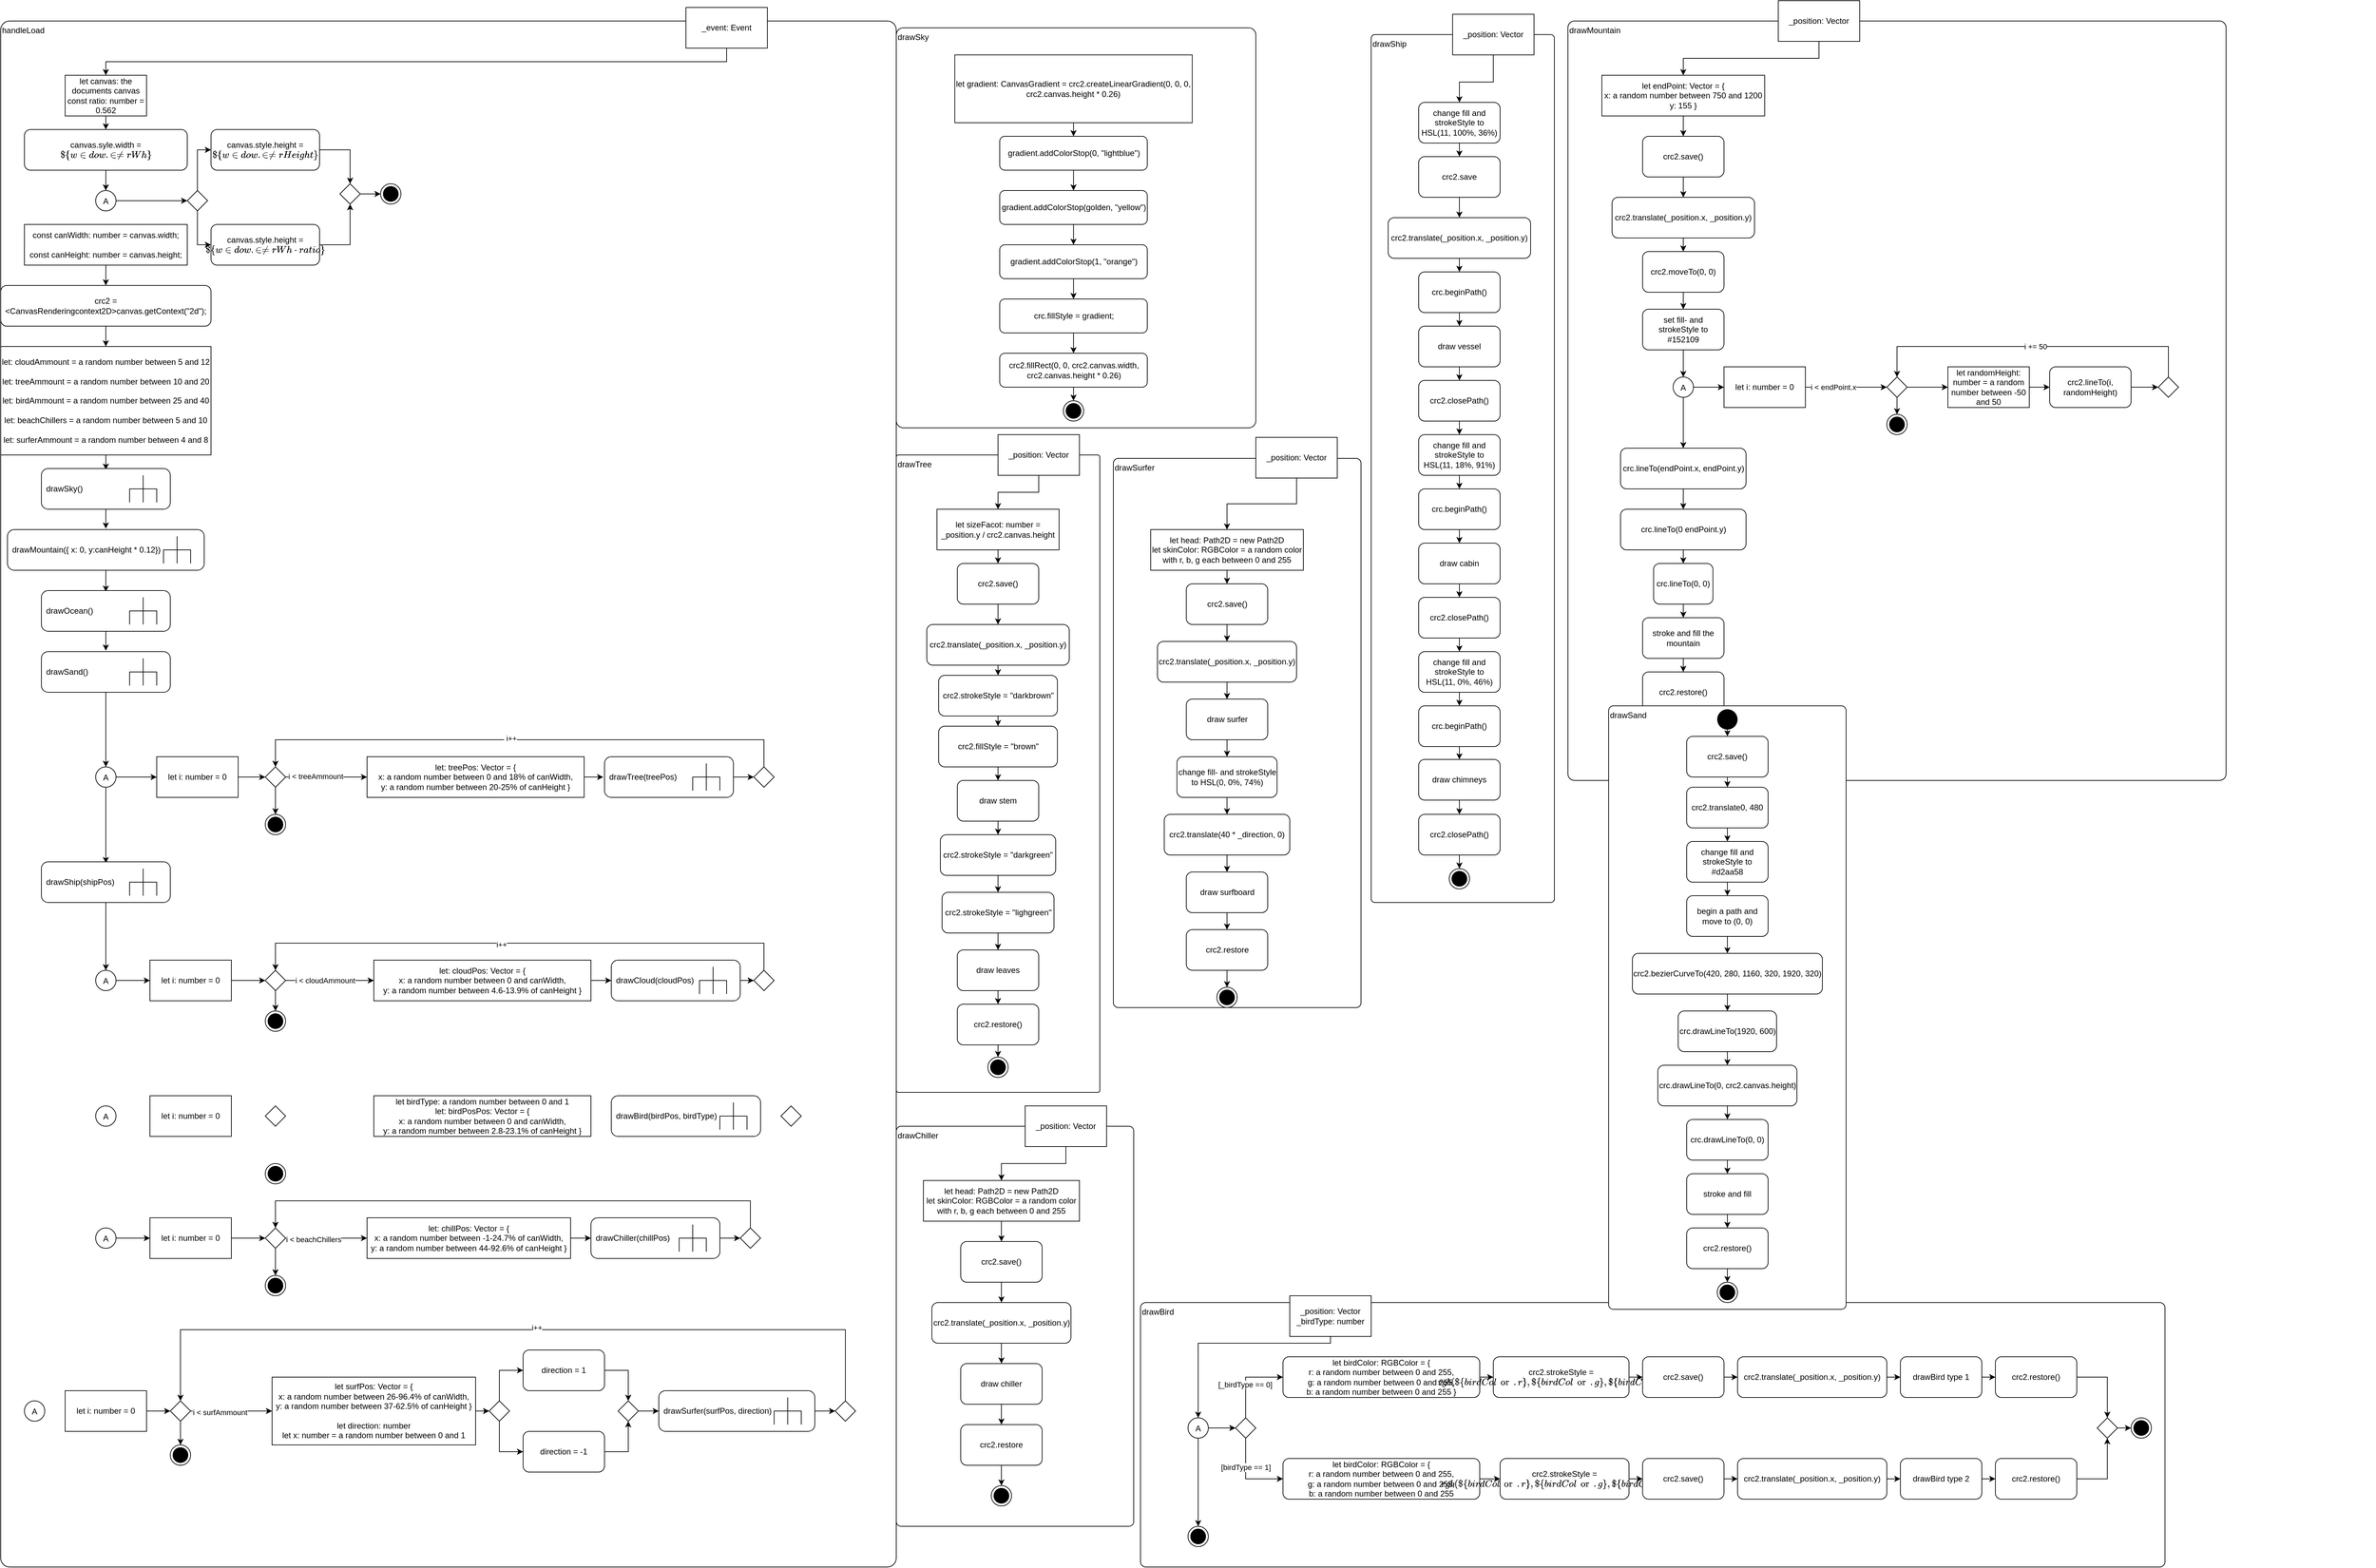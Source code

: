 <mxfile version="18.1.1" type="github">
  <diagram id="07POJfwP3bxhoo4YU_Wp" name="Page-1">
    <mxGraphModel dx="1381" dy="764" grid="1" gridSize="10" guides="1" tooltips="1" connect="1" arrows="1" fold="1" page="1" pageScale="1" pageWidth="3300" pageHeight="2339" math="0" shadow="0">
      <root>
        <mxCell id="0" />
        <mxCell id="1" parent="0" />
        <mxCell id="vIYkCOa7Qmqk0R8uEkTm-1" value="handleLoad" style="rounded=1;whiteSpace=wrap;html=1;verticalAlign=top;align=left;arcSize=1;" vertex="1" parent="1">
          <mxGeometry x="30" y="30" width="1320" height="2280" as="geometry" />
        </mxCell>
        <mxCell id="vIYkCOa7Qmqk0R8uEkTm-284" style="edgeStyle=orthogonalEdgeStyle;rounded=0;orthogonalLoop=1;jettySize=auto;html=1;exitX=0.5;exitY=1;exitDx=0;exitDy=0;entryX=0.5;entryY=0;entryDx=0;entryDy=0;" edge="1" parent="1" source="vIYkCOa7Qmqk0R8uEkTm-2" target="vIYkCOa7Qmqk0R8uEkTm-3">
          <mxGeometry relative="1" as="geometry" />
        </mxCell>
        <mxCell id="vIYkCOa7Qmqk0R8uEkTm-2" value="let canvas: the documents canvas&lt;br&gt;const ratio: number = 0.562&lt;br&gt;" style="rounded=0;whiteSpace=wrap;html=1;" vertex="1" parent="1">
          <mxGeometry x="125" y="110" width="120" height="60" as="geometry" />
        </mxCell>
        <mxCell id="vIYkCOa7Qmqk0R8uEkTm-285" style="edgeStyle=orthogonalEdgeStyle;rounded=0;orthogonalLoop=1;jettySize=auto;html=1;exitX=0.5;exitY=1;exitDx=0;exitDy=0;entryX=0.5;entryY=0;entryDx=0;entryDy=0;" edge="1" parent="1" source="vIYkCOa7Qmqk0R8uEkTm-3" target="vIYkCOa7Qmqk0R8uEkTm-6">
          <mxGeometry relative="1" as="geometry" />
        </mxCell>
        <mxCell id="vIYkCOa7Qmqk0R8uEkTm-3" value="canvas.syle.width = `${window.innerWidth}`" style="rounded=1;whiteSpace=wrap;html=1;" vertex="1" parent="1">
          <mxGeometry x="65" y="190" width="240" height="60" as="geometry" />
        </mxCell>
        <mxCell id="vIYkCOa7Qmqk0R8uEkTm-287" style="edgeStyle=orthogonalEdgeStyle;rounded=0;orthogonalLoop=1;jettySize=auto;html=1;exitX=0.5;exitY=0;exitDx=0;exitDy=0;entryX=0;entryY=0.5;entryDx=0;entryDy=0;" edge="1" parent="1" source="vIYkCOa7Qmqk0R8uEkTm-4" target="vIYkCOa7Qmqk0R8uEkTm-8">
          <mxGeometry relative="1" as="geometry" />
        </mxCell>
        <mxCell id="vIYkCOa7Qmqk0R8uEkTm-288" style="edgeStyle=orthogonalEdgeStyle;rounded=0;orthogonalLoop=1;jettySize=auto;html=1;exitX=0.5;exitY=1;exitDx=0;exitDy=0;entryX=0;entryY=0.5;entryDx=0;entryDy=0;" edge="1" parent="1" source="vIYkCOa7Qmqk0R8uEkTm-4" target="vIYkCOa7Qmqk0R8uEkTm-9">
          <mxGeometry relative="1" as="geometry" />
        </mxCell>
        <mxCell id="vIYkCOa7Qmqk0R8uEkTm-4" value="" style="rhombus;whiteSpace=wrap;html=1;" vertex="1" parent="1">
          <mxGeometry x="305" y="280" width="30" height="30" as="geometry" />
        </mxCell>
        <mxCell id="vIYkCOa7Qmqk0R8uEkTm-286" style="edgeStyle=orthogonalEdgeStyle;rounded=0;orthogonalLoop=1;jettySize=auto;html=1;exitX=1;exitY=0.5;exitDx=0;exitDy=0;entryX=0;entryY=0.5;entryDx=0;entryDy=0;" edge="1" parent="1" source="vIYkCOa7Qmqk0R8uEkTm-6" target="vIYkCOa7Qmqk0R8uEkTm-4">
          <mxGeometry relative="1" as="geometry" />
        </mxCell>
        <mxCell id="vIYkCOa7Qmqk0R8uEkTm-6" value="A" style="ellipse;fillColor=#ffffff;strokeColor=#000000;" vertex="1" parent="1">
          <mxGeometry x="170" y="280" width="30" height="30" as="geometry" />
        </mxCell>
        <mxCell id="vIYkCOa7Qmqk0R8uEkTm-292" style="edgeStyle=orthogonalEdgeStyle;rounded=0;orthogonalLoop=1;jettySize=auto;html=1;exitX=1;exitY=0.5;exitDx=0;exitDy=0;entryX=0;entryY=0.5;entryDx=0;entryDy=0;" edge="1" parent="1" source="vIYkCOa7Qmqk0R8uEkTm-7" target="vIYkCOa7Qmqk0R8uEkTm-291">
          <mxGeometry relative="1" as="geometry" />
        </mxCell>
        <mxCell id="vIYkCOa7Qmqk0R8uEkTm-7" value="" style="rhombus;whiteSpace=wrap;html=1;" vertex="1" parent="1">
          <mxGeometry x="530" y="270" width="30" height="30" as="geometry" />
        </mxCell>
        <mxCell id="vIYkCOa7Qmqk0R8uEkTm-289" style="edgeStyle=orthogonalEdgeStyle;rounded=0;orthogonalLoop=1;jettySize=auto;html=1;exitX=1;exitY=0.5;exitDx=0;exitDy=0;entryX=0.5;entryY=0;entryDx=0;entryDy=0;" edge="1" parent="1" source="vIYkCOa7Qmqk0R8uEkTm-8" target="vIYkCOa7Qmqk0R8uEkTm-7">
          <mxGeometry relative="1" as="geometry" />
        </mxCell>
        <mxCell id="vIYkCOa7Qmqk0R8uEkTm-8" value="canvas.style.height = `${window.innerHeight}`" style="rounded=1;whiteSpace=wrap;html=1;" vertex="1" parent="1">
          <mxGeometry x="340" y="190" width="160" height="60" as="geometry" />
        </mxCell>
        <mxCell id="vIYkCOa7Qmqk0R8uEkTm-290" style="edgeStyle=orthogonalEdgeStyle;rounded=0;orthogonalLoop=1;jettySize=auto;html=1;exitX=1;exitY=0.5;exitDx=0;exitDy=0;entryX=0.5;entryY=1;entryDx=0;entryDy=0;" edge="1" parent="1" source="vIYkCOa7Qmqk0R8uEkTm-9" target="vIYkCOa7Qmqk0R8uEkTm-7">
          <mxGeometry relative="1" as="geometry" />
        </mxCell>
        <mxCell id="vIYkCOa7Qmqk0R8uEkTm-9" value="canvas.style.height = `${window.innerWidth * ratio}`" style="rounded=1;whiteSpace=wrap;html=1;" vertex="1" parent="1">
          <mxGeometry x="340" y="330" width="160" height="60" as="geometry" />
        </mxCell>
        <mxCell id="vIYkCOa7Qmqk0R8uEkTm-293" style="edgeStyle=orthogonalEdgeStyle;rounded=0;orthogonalLoop=1;jettySize=auto;html=1;exitX=0.5;exitY=1;exitDx=0;exitDy=0;entryX=0.5;entryY=0;entryDx=0;entryDy=0;" edge="1" parent="1" source="vIYkCOa7Qmqk0R8uEkTm-10" target="vIYkCOa7Qmqk0R8uEkTm-12">
          <mxGeometry relative="1" as="geometry" />
        </mxCell>
        <mxCell id="vIYkCOa7Qmqk0R8uEkTm-10" value="const canWidth: number = canvas.width;&lt;br&gt;&lt;br&gt;const canHeight: number = canvas.height;" style="rounded=0;whiteSpace=wrap;html=1;" vertex="1" parent="1">
          <mxGeometry x="65" y="330" width="240" height="60" as="geometry" />
        </mxCell>
        <mxCell id="vIYkCOa7Qmqk0R8uEkTm-294" style="edgeStyle=orthogonalEdgeStyle;rounded=0;orthogonalLoop=1;jettySize=auto;html=1;exitX=0.5;exitY=1;exitDx=0;exitDy=0;entryX=0.5;entryY=0;entryDx=0;entryDy=0;" edge="1" parent="1" source="vIYkCOa7Qmqk0R8uEkTm-12" target="vIYkCOa7Qmqk0R8uEkTm-13">
          <mxGeometry relative="1" as="geometry" />
        </mxCell>
        <mxCell id="vIYkCOa7Qmqk0R8uEkTm-12" value="crc2 = &amp;lt;CanvasRenderingcontext2D&amp;gt;canvas.getContext(&quot;2d&quot;);" style="rounded=1;whiteSpace=wrap;html=1;" vertex="1" parent="1">
          <mxGeometry x="30" y="420" width="310" height="60" as="geometry" />
        </mxCell>
        <mxCell id="vIYkCOa7Qmqk0R8uEkTm-295" style="edgeStyle=orthogonalEdgeStyle;rounded=0;orthogonalLoop=1;jettySize=auto;html=1;exitX=0.5;exitY=1;exitDx=0;exitDy=0;entryX=0.5;entryY=0.028;entryDx=0;entryDy=0;entryPerimeter=0;" edge="1" parent="1" source="vIYkCOa7Qmqk0R8uEkTm-13" target="vIYkCOa7Qmqk0R8uEkTm-14">
          <mxGeometry relative="1" as="geometry" />
        </mxCell>
        <mxCell id="vIYkCOa7Qmqk0R8uEkTm-13" value="let: cloudAmmount = a random number between 5 and 12&lt;br&gt;&lt;br&gt;let: treeAmmount = a random number between 10 and 20&lt;br&gt;&lt;br&gt;let: birdAmmount = a random number between 25 and 40&lt;br&gt;&lt;br&gt;let: beachChillers = a random number between 5 and 10&lt;br&gt;&lt;br&gt;let: surferAmmount = a random number between 4 and 8" style="rounded=0;whiteSpace=wrap;html=1;" vertex="1" parent="1">
          <mxGeometry x="30" y="510" width="310" height="160" as="geometry" />
        </mxCell>
        <mxCell id="vIYkCOa7Qmqk0R8uEkTm-296" style="edgeStyle=orthogonalEdgeStyle;rounded=0;orthogonalLoop=1;jettySize=auto;html=1;entryX=0.5;entryY=-0.023;entryDx=0;entryDy=0;entryPerimeter=0;" edge="1" parent="1" source="vIYkCOa7Qmqk0R8uEkTm-14" target="vIYkCOa7Qmqk0R8uEkTm-15">
          <mxGeometry relative="1" as="geometry" />
        </mxCell>
        <mxCell id="vIYkCOa7Qmqk0R8uEkTm-14" value="drawSky()" style="shape=mxgraph.uml25.behaviorAction;html=1;rounded=1;absoluteArcSize=1;arcSize=10;align=left;spacingLeft=5;" vertex="1" parent="1">
          <mxGeometry x="90" y="690" width="190" height="60" as="geometry" />
        </mxCell>
        <mxCell id="vIYkCOa7Qmqk0R8uEkTm-297" style="edgeStyle=orthogonalEdgeStyle;rounded=0;orthogonalLoop=1;jettySize=auto;html=1;entryX=0.5;entryY=0.028;entryDx=0;entryDy=0;entryPerimeter=0;" edge="1" parent="1" source="vIYkCOa7Qmqk0R8uEkTm-15" target="vIYkCOa7Qmqk0R8uEkTm-16">
          <mxGeometry relative="1" as="geometry" />
        </mxCell>
        <mxCell id="vIYkCOa7Qmqk0R8uEkTm-15" value="drawMountain({ x: 0, y:canHeight * 0.12})" style="shape=mxgraph.uml25.behaviorAction;html=1;rounded=1;absoluteArcSize=1;arcSize=10;align=left;spacingLeft=5;" vertex="1" parent="1">
          <mxGeometry x="40" y="780" width="290" height="60" as="geometry" />
        </mxCell>
        <mxCell id="vIYkCOa7Qmqk0R8uEkTm-298" style="edgeStyle=orthogonalEdgeStyle;rounded=0;orthogonalLoop=1;jettySize=auto;html=1;entryX=0.5;entryY=-0.023;entryDx=0;entryDy=0;entryPerimeter=0;" edge="1" parent="1" source="vIYkCOa7Qmqk0R8uEkTm-16" target="vIYkCOa7Qmqk0R8uEkTm-17">
          <mxGeometry relative="1" as="geometry" />
        </mxCell>
        <mxCell id="vIYkCOa7Qmqk0R8uEkTm-16" value="drawOcean()" style="shape=mxgraph.uml25.behaviorAction;html=1;rounded=1;absoluteArcSize=1;arcSize=10;align=left;spacingLeft=5;" vertex="1" parent="1">
          <mxGeometry x="90" y="870" width="190" height="60" as="geometry" />
        </mxCell>
        <mxCell id="vIYkCOa7Qmqk0R8uEkTm-299" style="edgeStyle=orthogonalEdgeStyle;rounded=0;orthogonalLoop=1;jettySize=auto;html=1;entryX=0.5;entryY=0;entryDx=0;entryDy=0;" edge="1" parent="1" source="vIYkCOa7Qmqk0R8uEkTm-17" target="vIYkCOa7Qmqk0R8uEkTm-18">
          <mxGeometry relative="1" as="geometry" />
        </mxCell>
        <mxCell id="vIYkCOa7Qmqk0R8uEkTm-17" value="drawSand()" style="shape=mxgraph.uml25.behaviorAction;html=1;rounded=1;absoluteArcSize=1;arcSize=10;align=left;spacingLeft=5;" vertex="1" parent="1">
          <mxGeometry x="90" y="960" width="190" height="60" as="geometry" />
        </mxCell>
        <mxCell id="vIYkCOa7Qmqk0R8uEkTm-300" style="edgeStyle=orthogonalEdgeStyle;rounded=0;orthogonalLoop=1;jettySize=auto;html=1;exitX=1;exitY=0.5;exitDx=0;exitDy=0;entryX=0;entryY=0.5;entryDx=0;entryDy=0;" edge="1" parent="1" source="vIYkCOa7Qmqk0R8uEkTm-18" target="vIYkCOa7Qmqk0R8uEkTm-19">
          <mxGeometry relative="1" as="geometry" />
        </mxCell>
        <mxCell id="vIYkCOa7Qmqk0R8uEkTm-307" style="edgeStyle=orthogonalEdgeStyle;rounded=0;orthogonalLoop=1;jettySize=auto;html=1;exitX=0.5;exitY=1;exitDx=0;exitDy=0;entryX=0.5;entryY=0.033;entryDx=0;entryDy=0;entryPerimeter=0;" edge="1" parent="1" source="vIYkCOa7Qmqk0R8uEkTm-18" target="vIYkCOa7Qmqk0R8uEkTm-54">
          <mxGeometry relative="1" as="geometry" />
        </mxCell>
        <mxCell id="vIYkCOa7Qmqk0R8uEkTm-18" value="A" style="ellipse;fillColor=#ffffff;strokeColor=#000000;" vertex="1" parent="1">
          <mxGeometry x="170" y="1130" width="30" height="30" as="geometry" />
        </mxCell>
        <mxCell id="vIYkCOa7Qmqk0R8uEkTm-301" style="edgeStyle=orthogonalEdgeStyle;rounded=0;orthogonalLoop=1;jettySize=auto;html=1;exitX=1;exitY=0.5;exitDx=0;exitDy=0;entryX=0;entryY=0.5;entryDx=0;entryDy=0;" edge="1" parent="1" source="vIYkCOa7Qmqk0R8uEkTm-19" target="vIYkCOa7Qmqk0R8uEkTm-53">
          <mxGeometry relative="1" as="geometry" />
        </mxCell>
        <mxCell id="vIYkCOa7Qmqk0R8uEkTm-19" value="let i: number = 0" style="rounded=0;whiteSpace=wrap;html=1;" vertex="1" parent="1">
          <mxGeometry x="260" y="1115" width="120" height="60" as="geometry" />
        </mxCell>
        <mxCell id="vIYkCOa7Qmqk0R8uEkTm-304" style="edgeStyle=orthogonalEdgeStyle;rounded=0;orthogonalLoop=1;jettySize=auto;html=1;exitX=1;exitY=0.5;exitDx=0;exitDy=0;entryX=-0.01;entryY=0.509;entryDx=0;entryDy=0;entryPerimeter=0;" edge="1" parent="1" source="vIYkCOa7Qmqk0R8uEkTm-20" target="vIYkCOa7Qmqk0R8uEkTm-22">
          <mxGeometry relative="1" as="geometry" />
        </mxCell>
        <mxCell id="vIYkCOa7Qmqk0R8uEkTm-20" value="let: treePos: Vector = {&lt;br&gt;x: a random number between 0 and 18% of canWidth,&lt;br&gt;y: a random number between 20-25% of canHeight }" style="rounded=0;whiteSpace=wrap;html=1;" vertex="1" parent="1">
          <mxGeometry x="570" y="1115" width="320" height="60" as="geometry" />
        </mxCell>
        <mxCell id="vIYkCOa7Qmqk0R8uEkTm-305" style="edgeStyle=orthogonalEdgeStyle;rounded=0;orthogonalLoop=1;jettySize=auto;html=1;entryX=0;entryY=0.5;entryDx=0;entryDy=0;" edge="1" parent="1" source="vIYkCOa7Qmqk0R8uEkTm-22" target="vIYkCOa7Qmqk0R8uEkTm-303">
          <mxGeometry relative="1" as="geometry" />
        </mxCell>
        <mxCell id="vIYkCOa7Qmqk0R8uEkTm-22" value="drawTree(treePos)" style="shape=mxgraph.uml25.behaviorAction;html=1;rounded=1;absoluteArcSize=1;arcSize=10;align=left;spacingLeft=5;" vertex="1" parent="1">
          <mxGeometry x="920" y="1115" width="190" height="60" as="geometry" />
        </mxCell>
        <mxCell id="vIYkCOa7Qmqk0R8uEkTm-23" value="A" style="ellipse;fillColor=#ffffff;strokeColor=#000000;" vertex="1" parent="1">
          <mxGeometry x="170" y="1630" width="30" height="30" as="geometry" />
        </mxCell>
        <mxCell id="vIYkCOa7Qmqk0R8uEkTm-24" value="let i: number = 0" style="rounded=0;whiteSpace=wrap;html=1;" vertex="1" parent="1">
          <mxGeometry x="250" y="1615" width="120" height="60" as="geometry" />
        </mxCell>
        <mxCell id="vIYkCOa7Qmqk0R8uEkTm-25" value="let birdType: a random number between 0 and 1&lt;br&gt;let: birdPosPos: Vector = {&lt;br&gt;x: a random number between 0 and canWidth,&lt;br&gt;y: a random number between 2.8-23.1% of canHeight }" style="rounded=0;whiteSpace=wrap;html=1;" vertex="1" parent="1">
          <mxGeometry x="580" y="1615" width="320" height="60" as="geometry" />
        </mxCell>
        <mxCell id="vIYkCOa7Qmqk0R8uEkTm-26" value="drawBird(birdPos, birdType)" style="shape=mxgraph.uml25.behaviorAction;html=1;rounded=1;absoluteArcSize=1;arcSize=10;align=left;spacingLeft=5;" vertex="1" parent="1">
          <mxGeometry x="930" y="1615" width="220" height="60" as="geometry" />
        </mxCell>
        <mxCell id="vIYkCOa7Qmqk0R8uEkTm-339" style="edgeStyle=orthogonalEdgeStyle;rounded=0;orthogonalLoop=1;jettySize=auto;html=1;exitX=1;exitY=0.5;exitDx=0;exitDy=0;entryX=0;entryY=0.5;entryDx=0;entryDy=0;" edge="1" parent="1" source="vIYkCOa7Qmqk0R8uEkTm-27" target="vIYkCOa7Qmqk0R8uEkTm-28">
          <mxGeometry relative="1" as="geometry" />
        </mxCell>
        <mxCell id="vIYkCOa7Qmqk0R8uEkTm-27" value="A" style="ellipse;fillColor=#ffffff;strokeColor=#000000;" vertex="1" parent="1">
          <mxGeometry x="170" y="1810" width="30" height="30" as="geometry" />
        </mxCell>
        <mxCell id="vIYkCOa7Qmqk0R8uEkTm-340" style="edgeStyle=orthogonalEdgeStyle;rounded=0;orthogonalLoop=1;jettySize=auto;html=1;exitX=1;exitY=0.5;exitDx=0;exitDy=0;entryX=0;entryY=0.5;entryDx=0;entryDy=0;" edge="1" parent="1" source="vIYkCOa7Qmqk0R8uEkTm-28" target="vIYkCOa7Qmqk0R8uEkTm-51">
          <mxGeometry relative="1" as="geometry" />
        </mxCell>
        <mxCell id="vIYkCOa7Qmqk0R8uEkTm-28" value="let i: number = 0" style="rounded=0;whiteSpace=wrap;html=1;" vertex="1" parent="1">
          <mxGeometry x="250" y="1795" width="120" height="60" as="geometry" />
        </mxCell>
        <mxCell id="vIYkCOa7Qmqk0R8uEkTm-348" style="edgeStyle=orthogonalEdgeStyle;rounded=0;orthogonalLoop=1;jettySize=auto;html=1;exitX=1;exitY=0.5;exitDx=0;exitDy=0;entryX=0;entryY=0.501;entryDx=0;entryDy=0;entryPerimeter=0;" edge="1" parent="1" source="vIYkCOa7Qmqk0R8uEkTm-29" target="vIYkCOa7Qmqk0R8uEkTm-30">
          <mxGeometry relative="1" as="geometry" />
        </mxCell>
        <mxCell id="vIYkCOa7Qmqk0R8uEkTm-29" value="let: chillPos: Vector = {&lt;br&gt;x: a random number between -1-24.7% of canWidth,&lt;br&gt;y: a random number between 44-92.6% of canHeight }" style="rounded=0;whiteSpace=wrap;html=1;" vertex="1" parent="1">
          <mxGeometry x="570" y="1795" width="300" height="60" as="geometry" />
        </mxCell>
        <mxCell id="vIYkCOa7Qmqk0R8uEkTm-349" style="edgeStyle=orthogonalEdgeStyle;rounded=0;orthogonalLoop=1;jettySize=auto;html=1;entryX=0;entryY=0.5;entryDx=0;entryDy=0;" edge="1" parent="1" source="vIYkCOa7Qmqk0R8uEkTm-30" target="vIYkCOa7Qmqk0R8uEkTm-324">
          <mxGeometry relative="1" as="geometry" />
        </mxCell>
        <mxCell id="vIYkCOa7Qmqk0R8uEkTm-30" value="drawChiller(chillPos)" style="shape=mxgraph.uml25.behaviorAction;html=1;rounded=1;absoluteArcSize=1;arcSize=10;align=left;spacingLeft=5;" vertex="1" parent="1">
          <mxGeometry x="900" y="1795" width="190" height="60" as="geometry" />
        </mxCell>
        <mxCell id="vIYkCOa7Qmqk0R8uEkTm-31" value="A" style="ellipse;fillColor=#ffffff;strokeColor=#000000;" vertex="1" parent="1">
          <mxGeometry x="65" y="2065" width="30" height="30" as="geometry" />
        </mxCell>
        <mxCell id="vIYkCOa7Qmqk0R8uEkTm-326" style="edgeStyle=orthogonalEdgeStyle;rounded=0;orthogonalLoop=1;jettySize=auto;html=1;exitX=1;exitY=0.5;exitDx=0;exitDy=0;entryX=0;entryY=0.5;entryDx=0;entryDy=0;" edge="1" parent="1" source="vIYkCOa7Qmqk0R8uEkTm-32" target="vIYkCOa7Qmqk0R8uEkTm-50">
          <mxGeometry relative="1" as="geometry" />
        </mxCell>
        <mxCell id="vIYkCOa7Qmqk0R8uEkTm-32" value="let i: number = 0" style="rounded=0;whiteSpace=wrap;html=1;" vertex="1" parent="1">
          <mxGeometry x="125" y="2050" width="120" height="60" as="geometry" />
        </mxCell>
        <mxCell id="vIYkCOa7Qmqk0R8uEkTm-329" style="edgeStyle=orthogonalEdgeStyle;rounded=0;orthogonalLoop=1;jettySize=auto;html=1;exitX=1;exitY=0.5;exitDx=0;exitDy=0;entryX=0;entryY=0.5;entryDx=0;entryDy=0;" edge="1" parent="1" source="vIYkCOa7Qmqk0R8uEkTm-33" target="vIYkCOa7Qmqk0R8uEkTm-36">
          <mxGeometry relative="1" as="geometry" />
        </mxCell>
        <mxCell id="vIYkCOa7Qmqk0R8uEkTm-33" value="let surfPos: Vector = {&lt;br&gt;x: a random number between 26-96.4% of canWidth,&lt;br&gt;y: a random number between 37-62.5% of canHeight }&lt;br&gt;&lt;br&gt;let direction: number&lt;br&gt;let x: number = a random number between 0 and 1" style="rounded=0;whiteSpace=wrap;html=1;" vertex="1" parent="1">
          <mxGeometry x="430" y="2030" width="300" height="100" as="geometry" />
        </mxCell>
        <mxCell id="vIYkCOa7Qmqk0R8uEkTm-333" style="edgeStyle=orthogonalEdgeStyle;rounded=0;orthogonalLoop=1;jettySize=auto;html=1;entryX=0;entryY=0.5;entryDx=0;entryDy=0;" edge="1" parent="1" source="vIYkCOa7Qmqk0R8uEkTm-34" target="vIYkCOa7Qmqk0R8uEkTm-325">
          <mxGeometry relative="1" as="geometry" />
        </mxCell>
        <mxCell id="vIYkCOa7Qmqk0R8uEkTm-34" value="drawSurfer(surfPos, direction)" style="shape=mxgraph.uml25.behaviorAction;html=1;rounded=1;absoluteArcSize=1;arcSize=10;align=left;spacingLeft=5;" vertex="1" parent="1">
          <mxGeometry x="1000" y="2050" width="230" height="60" as="geometry" />
        </mxCell>
        <mxCell id="vIYkCOa7Qmqk0R8uEkTm-330" style="edgeStyle=orthogonalEdgeStyle;rounded=0;orthogonalLoop=1;jettySize=auto;html=1;exitX=0.5;exitY=1;exitDx=0;exitDy=0;entryX=0;entryY=0.5;entryDx=0;entryDy=0;" edge="1" parent="1" source="vIYkCOa7Qmqk0R8uEkTm-36" target="vIYkCOa7Qmqk0R8uEkTm-39">
          <mxGeometry relative="1" as="geometry" />
        </mxCell>
        <mxCell id="vIYkCOa7Qmqk0R8uEkTm-334" style="edgeStyle=orthogonalEdgeStyle;rounded=0;orthogonalLoop=1;jettySize=auto;html=1;exitX=0.5;exitY=0;exitDx=0;exitDy=0;entryX=0;entryY=0.5;entryDx=0;entryDy=0;" edge="1" parent="1" source="vIYkCOa7Qmqk0R8uEkTm-36" target="vIYkCOa7Qmqk0R8uEkTm-38">
          <mxGeometry relative="1" as="geometry" />
        </mxCell>
        <mxCell id="vIYkCOa7Qmqk0R8uEkTm-36" value="" style="rhombus;whiteSpace=wrap;html=1;" vertex="1" parent="1">
          <mxGeometry x="750" y="2065" width="30" height="30" as="geometry" />
        </mxCell>
        <mxCell id="vIYkCOa7Qmqk0R8uEkTm-335" style="edgeStyle=orthogonalEdgeStyle;rounded=0;orthogonalLoop=1;jettySize=auto;html=1;exitX=1;exitY=0.5;exitDx=0;exitDy=0;entryX=0.5;entryY=0;entryDx=0;entryDy=0;" edge="1" parent="1" source="vIYkCOa7Qmqk0R8uEkTm-38" target="vIYkCOa7Qmqk0R8uEkTm-44">
          <mxGeometry relative="1" as="geometry" />
        </mxCell>
        <mxCell id="vIYkCOa7Qmqk0R8uEkTm-38" value="direction = 1" style="rounded=1;whiteSpace=wrap;html=1;" vertex="1" parent="1">
          <mxGeometry x="800" y="1990" width="120" height="60" as="geometry" />
        </mxCell>
        <mxCell id="vIYkCOa7Qmqk0R8uEkTm-331" style="edgeStyle=orthogonalEdgeStyle;rounded=0;orthogonalLoop=1;jettySize=auto;html=1;exitX=1;exitY=0.5;exitDx=0;exitDy=0;entryX=0.5;entryY=1;entryDx=0;entryDy=0;" edge="1" parent="1" source="vIYkCOa7Qmqk0R8uEkTm-39" target="vIYkCOa7Qmqk0R8uEkTm-44">
          <mxGeometry relative="1" as="geometry" />
        </mxCell>
        <mxCell id="vIYkCOa7Qmqk0R8uEkTm-39" value="direction = -1" style="rounded=1;whiteSpace=wrap;html=1;" vertex="1" parent="1">
          <mxGeometry x="800" y="2110" width="120" height="60" as="geometry" />
        </mxCell>
        <mxCell id="vIYkCOa7Qmqk0R8uEkTm-332" style="edgeStyle=orthogonalEdgeStyle;rounded=0;orthogonalLoop=1;jettySize=auto;html=1;exitX=1;exitY=0.5;exitDx=0;exitDy=0;entryX=0;entryY=0.5;entryDx=0;entryDy=0;entryPerimeter=0;" edge="1" parent="1" source="vIYkCOa7Qmqk0R8uEkTm-44" target="vIYkCOa7Qmqk0R8uEkTm-34">
          <mxGeometry relative="1" as="geometry" />
        </mxCell>
        <mxCell id="vIYkCOa7Qmqk0R8uEkTm-44" value="" style="rhombus;whiteSpace=wrap;html=1;" vertex="1" parent="1">
          <mxGeometry x="940" y="2065" width="30" height="30" as="geometry" />
        </mxCell>
        <mxCell id="vIYkCOa7Qmqk0R8uEkTm-46" value="" style="ellipse;html=1;shape=endState;fillColor=#000000;strokeColor=#000000;" vertex="1" parent="1">
          <mxGeometry x="280" y="2130" width="30" height="30" as="geometry" />
        </mxCell>
        <mxCell id="vIYkCOa7Qmqk0R8uEkTm-47" value="" style="ellipse;html=1;shape=endState;fillColor=#000000;strokeColor=#000000;" vertex="1" parent="1">
          <mxGeometry x="420" y="1880" width="30" height="30" as="geometry" />
        </mxCell>
        <mxCell id="vIYkCOa7Qmqk0R8uEkTm-48" value="" style="ellipse;html=1;shape=endState;fillColor=#000000;strokeColor=#000000;" vertex="1" parent="1">
          <mxGeometry x="420" y="1715" width="30" height="30" as="geometry" />
        </mxCell>
        <mxCell id="vIYkCOa7Qmqk0R8uEkTm-49" value="" style="ellipse;html=1;shape=endState;fillColor=#000000;strokeColor=#000000;" vertex="1" parent="1">
          <mxGeometry x="420" y="1200" width="30" height="30" as="geometry" />
        </mxCell>
        <mxCell id="vIYkCOa7Qmqk0R8uEkTm-327" style="edgeStyle=orthogonalEdgeStyle;rounded=0;orthogonalLoop=1;jettySize=auto;html=1;exitX=1;exitY=0.5;exitDx=0;exitDy=0;entryX=0;entryY=0.5;entryDx=0;entryDy=0;" edge="1" parent="1" source="vIYkCOa7Qmqk0R8uEkTm-50" target="vIYkCOa7Qmqk0R8uEkTm-33">
          <mxGeometry relative="1" as="geometry" />
        </mxCell>
        <mxCell id="vIYkCOa7Qmqk0R8uEkTm-328" value="i &amp;lt; surfAmmount" style="edgeLabel;html=1;align=center;verticalAlign=middle;resizable=0;points=[];" vertex="1" connectable="0" parent="vIYkCOa7Qmqk0R8uEkTm-327">
          <mxGeometry x="-0.28" y="-2" relative="1" as="geometry">
            <mxPoint as="offset" />
          </mxGeometry>
        </mxCell>
        <mxCell id="vIYkCOa7Qmqk0R8uEkTm-337" style="edgeStyle=orthogonalEdgeStyle;rounded=0;orthogonalLoop=1;jettySize=auto;html=1;exitX=0.5;exitY=1;exitDx=0;exitDy=0;entryX=0.5;entryY=0;entryDx=0;entryDy=0;" edge="1" parent="1" source="vIYkCOa7Qmqk0R8uEkTm-50" target="vIYkCOa7Qmqk0R8uEkTm-46">
          <mxGeometry relative="1" as="geometry" />
        </mxCell>
        <mxCell id="vIYkCOa7Qmqk0R8uEkTm-50" value="" style="rhombus;whiteSpace=wrap;html=1;" vertex="1" parent="1">
          <mxGeometry x="280" y="2065" width="30" height="30" as="geometry" />
        </mxCell>
        <mxCell id="vIYkCOa7Qmqk0R8uEkTm-341" style="edgeStyle=orthogonalEdgeStyle;rounded=0;orthogonalLoop=1;jettySize=auto;html=1;exitX=1;exitY=0.5;exitDx=0;exitDy=0;entryX=0;entryY=0.5;entryDx=0;entryDy=0;" edge="1" parent="1" source="vIYkCOa7Qmqk0R8uEkTm-51" target="vIYkCOa7Qmqk0R8uEkTm-29">
          <mxGeometry relative="1" as="geometry" />
        </mxCell>
        <mxCell id="vIYkCOa7Qmqk0R8uEkTm-342" value="i &amp;lt; beachChillers" style="edgeLabel;html=1;align=center;verticalAlign=middle;resizable=0;points=[];" vertex="1" connectable="0" parent="vIYkCOa7Qmqk0R8uEkTm-341">
          <mxGeometry x="-0.323" y="-2" relative="1" as="geometry">
            <mxPoint as="offset" />
          </mxGeometry>
        </mxCell>
        <mxCell id="vIYkCOa7Qmqk0R8uEkTm-351" style="edgeStyle=orthogonalEdgeStyle;rounded=0;orthogonalLoop=1;jettySize=auto;html=1;exitX=0.5;exitY=1;exitDx=0;exitDy=0;entryX=0.5;entryY=0;entryDx=0;entryDy=0;" edge="1" parent="1" source="vIYkCOa7Qmqk0R8uEkTm-51" target="vIYkCOa7Qmqk0R8uEkTm-47">
          <mxGeometry relative="1" as="geometry" />
        </mxCell>
        <mxCell id="vIYkCOa7Qmqk0R8uEkTm-51" value="" style="rhombus;whiteSpace=wrap;html=1;" vertex="1" parent="1">
          <mxGeometry x="420" y="1810" width="30" height="30" as="geometry" />
        </mxCell>
        <mxCell id="vIYkCOa7Qmqk0R8uEkTm-52" value="" style="rhombus;whiteSpace=wrap;html=1;" vertex="1" parent="1">
          <mxGeometry x="420" y="1630" width="30" height="30" as="geometry" />
        </mxCell>
        <mxCell id="vIYkCOa7Qmqk0R8uEkTm-302" style="edgeStyle=orthogonalEdgeStyle;rounded=0;orthogonalLoop=1;jettySize=auto;html=1;exitX=1;exitY=0.5;exitDx=0;exitDy=0;entryX=0;entryY=0.5;entryDx=0;entryDy=0;" edge="1" parent="1" source="vIYkCOa7Qmqk0R8uEkTm-53" target="vIYkCOa7Qmqk0R8uEkTm-20">
          <mxGeometry relative="1" as="geometry" />
        </mxCell>
        <mxCell id="vIYkCOa7Qmqk0R8uEkTm-306" value="i &amp;lt; treeAmmount" style="edgeLabel;html=1;align=center;verticalAlign=middle;resizable=0;points=[];" vertex="1" connectable="0" parent="vIYkCOa7Qmqk0R8uEkTm-302">
          <mxGeometry x="-0.267" y="1" relative="1" as="geometry">
            <mxPoint as="offset" />
          </mxGeometry>
        </mxCell>
        <mxCell id="vIYkCOa7Qmqk0R8uEkTm-308" style="edgeStyle=orthogonalEdgeStyle;rounded=0;orthogonalLoop=1;jettySize=auto;html=1;exitX=0.5;exitY=1;exitDx=0;exitDy=0;entryX=0.5;entryY=0;entryDx=0;entryDy=0;" edge="1" parent="1" source="vIYkCOa7Qmqk0R8uEkTm-53" target="vIYkCOa7Qmqk0R8uEkTm-49">
          <mxGeometry relative="1" as="geometry" />
        </mxCell>
        <mxCell id="vIYkCOa7Qmqk0R8uEkTm-53" value="" style="rhombus;whiteSpace=wrap;html=1;" vertex="1" parent="1">
          <mxGeometry x="420" y="1130" width="30" height="30" as="geometry" />
        </mxCell>
        <mxCell id="vIYkCOa7Qmqk0R8uEkTm-321" style="edgeStyle=orthogonalEdgeStyle;rounded=0;orthogonalLoop=1;jettySize=auto;html=1;entryX=0.5;entryY=0;entryDx=0;entryDy=0;" edge="1" parent="1" source="vIYkCOa7Qmqk0R8uEkTm-54" target="vIYkCOa7Qmqk0R8uEkTm-277">
          <mxGeometry relative="1" as="geometry" />
        </mxCell>
        <mxCell id="vIYkCOa7Qmqk0R8uEkTm-54" value="drawShip(shipPos)" style="shape=mxgraph.uml25.behaviorAction;html=1;rounded=1;absoluteArcSize=1;arcSize=10;align=left;spacingLeft=5;" vertex="1" parent="1">
          <mxGeometry x="90" y="1270" width="190" height="60" as="geometry" />
        </mxCell>
        <mxCell id="vIYkCOa7Qmqk0R8uEkTm-169" value="" style="group" vertex="1" connectable="0" parent="1">
          <mxGeometry x="1350" y="40" width="530" height="590" as="geometry" />
        </mxCell>
        <mxCell id="vIYkCOa7Qmqk0R8uEkTm-55" value="drawSky" style="rounded=1;whiteSpace=wrap;html=1;verticalAlign=top;align=left;arcSize=2;" vertex="1" parent="vIYkCOa7Qmqk0R8uEkTm-169">
          <mxGeometry width="530" height="590" as="geometry" />
        </mxCell>
        <mxCell id="vIYkCOa7Qmqk0R8uEkTm-56" value="let gradient: CanvasGradient = crc2.createLinearGradient(0, 0, 0, crc2.canvas.height * 0.26)" style="rounded=0;whiteSpace=wrap;html=1;" vertex="1" parent="vIYkCOa7Qmqk0R8uEkTm-169">
          <mxGeometry x="86.25" y="40" width="350" height="100" as="geometry" />
        </mxCell>
        <mxCell id="vIYkCOa7Qmqk0R8uEkTm-57" value="gradient.addColorStop(0, &quot;lightblue&quot;)" style="rounded=1;whiteSpace=wrap;html=1;" vertex="1" parent="vIYkCOa7Qmqk0R8uEkTm-169">
          <mxGeometry x="152.5" y="160" width="217.5" height="50" as="geometry" />
        </mxCell>
        <mxCell id="vIYkCOa7Qmqk0R8uEkTm-163" style="edgeStyle=orthogonalEdgeStyle;rounded=0;orthogonalLoop=1;jettySize=auto;html=1;exitX=0.5;exitY=1;exitDx=0;exitDy=0;entryX=0.5;entryY=0;entryDx=0;entryDy=0;" edge="1" parent="vIYkCOa7Qmqk0R8uEkTm-169" source="vIYkCOa7Qmqk0R8uEkTm-56" target="vIYkCOa7Qmqk0R8uEkTm-57">
          <mxGeometry relative="1" as="geometry" />
        </mxCell>
        <mxCell id="vIYkCOa7Qmqk0R8uEkTm-58" value="gradient.addColorStop(golden, &quot;yellow&quot;)" style="rounded=1;whiteSpace=wrap;html=1;" vertex="1" parent="vIYkCOa7Qmqk0R8uEkTm-169">
          <mxGeometry x="152.5" y="240" width="217.5" height="50" as="geometry" />
        </mxCell>
        <mxCell id="vIYkCOa7Qmqk0R8uEkTm-164" style="edgeStyle=orthogonalEdgeStyle;rounded=0;orthogonalLoop=1;jettySize=auto;html=1;exitX=0.5;exitY=1;exitDx=0;exitDy=0;entryX=0.5;entryY=0;entryDx=0;entryDy=0;" edge="1" parent="vIYkCOa7Qmqk0R8uEkTm-169" source="vIYkCOa7Qmqk0R8uEkTm-57" target="vIYkCOa7Qmqk0R8uEkTm-58">
          <mxGeometry relative="1" as="geometry" />
        </mxCell>
        <mxCell id="vIYkCOa7Qmqk0R8uEkTm-59" value="gradient.addColorStop(1, &quot;orange&quot;)" style="rounded=1;whiteSpace=wrap;html=1;" vertex="1" parent="vIYkCOa7Qmqk0R8uEkTm-169">
          <mxGeometry x="152.5" y="320" width="217.5" height="50" as="geometry" />
        </mxCell>
        <mxCell id="vIYkCOa7Qmqk0R8uEkTm-165" style="edgeStyle=orthogonalEdgeStyle;rounded=0;orthogonalLoop=1;jettySize=auto;html=1;exitX=0.5;exitY=1;exitDx=0;exitDy=0;entryX=0.5;entryY=0;entryDx=0;entryDy=0;" edge="1" parent="vIYkCOa7Qmqk0R8uEkTm-169" source="vIYkCOa7Qmqk0R8uEkTm-58" target="vIYkCOa7Qmqk0R8uEkTm-59">
          <mxGeometry relative="1" as="geometry" />
        </mxCell>
        <mxCell id="vIYkCOa7Qmqk0R8uEkTm-60" value="crc.fillStyle = gradient;" style="rounded=1;whiteSpace=wrap;html=1;" vertex="1" parent="vIYkCOa7Qmqk0R8uEkTm-169">
          <mxGeometry x="152.5" y="400" width="217.5" height="50" as="geometry" />
        </mxCell>
        <mxCell id="vIYkCOa7Qmqk0R8uEkTm-166" style="edgeStyle=orthogonalEdgeStyle;rounded=0;orthogonalLoop=1;jettySize=auto;html=1;exitX=0.5;exitY=1;exitDx=0;exitDy=0;entryX=0.5;entryY=0;entryDx=0;entryDy=0;" edge="1" parent="vIYkCOa7Qmqk0R8uEkTm-169" source="vIYkCOa7Qmqk0R8uEkTm-59" target="vIYkCOa7Qmqk0R8uEkTm-60">
          <mxGeometry relative="1" as="geometry" />
        </mxCell>
        <mxCell id="vIYkCOa7Qmqk0R8uEkTm-61" value="crc2.fillRect(0, 0, crc2.canvas.width, crc2.canvas.height * 0.26)" style="rounded=1;whiteSpace=wrap;html=1;" vertex="1" parent="vIYkCOa7Qmqk0R8uEkTm-169">
          <mxGeometry x="152.5" y="480" width="217.5" height="50" as="geometry" />
        </mxCell>
        <mxCell id="vIYkCOa7Qmqk0R8uEkTm-167" style="edgeStyle=orthogonalEdgeStyle;rounded=0;orthogonalLoop=1;jettySize=auto;html=1;exitX=0.5;exitY=1;exitDx=0;exitDy=0;entryX=0.5;entryY=0;entryDx=0;entryDy=0;" edge="1" parent="vIYkCOa7Qmqk0R8uEkTm-169" source="vIYkCOa7Qmqk0R8uEkTm-60" target="vIYkCOa7Qmqk0R8uEkTm-61">
          <mxGeometry relative="1" as="geometry" />
        </mxCell>
        <mxCell id="vIYkCOa7Qmqk0R8uEkTm-162" value="" style="ellipse;html=1;shape=endState;fillColor=#000000;strokeColor=#000000;" vertex="1" parent="vIYkCOa7Qmqk0R8uEkTm-169">
          <mxGeometry x="246.25" y="550" width="30" height="30" as="geometry" />
        </mxCell>
        <mxCell id="vIYkCOa7Qmqk0R8uEkTm-168" style="edgeStyle=orthogonalEdgeStyle;rounded=0;orthogonalLoop=1;jettySize=auto;html=1;exitX=0.5;exitY=1;exitDx=0;exitDy=0;entryX=0.5;entryY=0;entryDx=0;entryDy=0;" edge="1" parent="vIYkCOa7Qmqk0R8uEkTm-169" source="vIYkCOa7Qmqk0R8uEkTm-61" target="vIYkCOa7Qmqk0R8uEkTm-162">
          <mxGeometry relative="1" as="geometry" />
        </mxCell>
        <mxCell id="vIYkCOa7Qmqk0R8uEkTm-192" value="" style="group" vertex="1" connectable="0" parent="1">
          <mxGeometry x="1710" y="1910" width="1510" height="400" as="geometry" />
        </mxCell>
        <mxCell id="vIYkCOa7Qmqk0R8uEkTm-62" value="drawBird" style="rounded=1;whiteSpace=wrap;html=1;verticalAlign=top;align=left;arcSize=2;" vertex="1" parent="vIYkCOa7Qmqk0R8uEkTm-192">
          <mxGeometry y="10" width="1510" height="390" as="geometry" />
        </mxCell>
        <mxCell id="vIYkCOa7Qmqk0R8uEkTm-63" value="_position: Vector _birdType: number" style="rounded=0;whiteSpace=wrap;html=1;" vertex="1" parent="vIYkCOa7Qmqk0R8uEkTm-192">
          <mxGeometry x="220" width="120" height="60" as="geometry" />
        </mxCell>
        <mxCell id="vIYkCOa7Qmqk0R8uEkTm-64" value="A" style="ellipse;fillColor=#ffffff;strokeColor=#000000;" vertex="1" parent="vIYkCOa7Qmqk0R8uEkTm-192">
          <mxGeometry x="70" y="180" width="30" height="30" as="geometry" />
        </mxCell>
        <mxCell id="vIYkCOa7Qmqk0R8uEkTm-171" style="edgeStyle=orthogonalEdgeStyle;rounded=0;orthogonalLoop=1;jettySize=auto;html=1;exitX=0.5;exitY=1;exitDx=0;exitDy=0;entryX=0.5;entryY=0;entryDx=0;entryDy=0;" edge="1" parent="vIYkCOa7Qmqk0R8uEkTm-192" source="vIYkCOa7Qmqk0R8uEkTm-63" target="vIYkCOa7Qmqk0R8uEkTm-64">
          <mxGeometry relative="1" as="geometry">
            <Array as="points">
              <mxPoint x="280" y="70" />
              <mxPoint x="85" y="70" />
            </Array>
          </mxGeometry>
        </mxCell>
        <mxCell id="vIYkCOa7Qmqk0R8uEkTm-65" value="" style="rhombus;whiteSpace=wrap;html=1;" vertex="1" parent="vIYkCOa7Qmqk0R8uEkTm-192">
          <mxGeometry x="140" y="180" width="30" height="30" as="geometry" />
        </mxCell>
        <mxCell id="vIYkCOa7Qmqk0R8uEkTm-172" style="edgeStyle=orthogonalEdgeStyle;rounded=0;orthogonalLoop=1;jettySize=auto;html=1;exitX=1;exitY=0.5;exitDx=0;exitDy=0;entryX=0;entryY=0.5;entryDx=0;entryDy=0;" edge="1" parent="vIYkCOa7Qmqk0R8uEkTm-192" source="vIYkCOa7Qmqk0R8uEkTm-64" target="vIYkCOa7Qmqk0R8uEkTm-65">
          <mxGeometry relative="1" as="geometry" />
        </mxCell>
        <mxCell id="vIYkCOa7Qmqk0R8uEkTm-66" value="let birdColor: RGBColor = {&lt;br&gt;r: a random number between 0 and 255,&lt;br&gt;g: a random number between 0 and 255,&lt;br&gt;b: a random number between 0 and 255 }" style="rounded=1;whiteSpace=wrap;html=1;" vertex="1" parent="vIYkCOa7Qmqk0R8uEkTm-192">
          <mxGeometry x="210" y="90" width="290" height="60" as="geometry" />
        </mxCell>
        <mxCell id="vIYkCOa7Qmqk0R8uEkTm-174" style="edgeStyle=orthogonalEdgeStyle;rounded=0;orthogonalLoop=1;jettySize=auto;html=1;exitX=0.5;exitY=0;exitDx=0;exitDy=0;entryX=0;entryY=0.5;entryDx=0;entryDy=0;" edge="1" parent="vIYkCOa7Qmqk0R8uEkTm-192" source="vIYkCOa7Qmqk0R8uEkTm-65" target="vIYkCOa7Qmqk0R8uEkTm-66">
          <mxGeometry relative="1" as="geometry" />
        </mxCell>
        <mxCell id="vIYkCOa7Qmqk0R8uEkTm-189" value="[_birdType == 0]" style="edgeLabel;html=1;align=center;verticalAlign=middle;resizable=0;points=[];" vertex="1" connectable="0" parent="vIYkCOa7Qmqk0R8uEkTm-174">
          <mxGeometry x="-0.148" y="1" relative="1" as="geometry">
            <mxPoint as="offset" />
          </mxGeometry>
        </mxCell>
        <mxCell id="vIYkCOa7Qmqk0R8uEkTm-67" value="crc2.strokeStyle = `rgb(${birdColor.r},${birdColor.g}, ${birdColor.b})`" style="rounded=1;whiteSpace=wrap;html=1;" vertex="1" parent="vIYkCOa7Qmqk0R8uEkTm-192">
          <mxGeometry x="520" y="90" width="200" height="60" as="geometry" />
        </mxCell>
        <mxCell id="vIYkCOa7Qmqk0R8uEkTm-175" style="edgeStyle=orthogonalEdgeStyle;rounded=0;orthogonalLoop=1;jettySize=auto;html=1;exitX=1;exitY=0.5;exitDx=0;exitDy=0;entryX=0;entryY=0.5;entryDx=0;entryDy=0;" edge="1" parent="vIYkCOa7Qmqk0R8uEkTm-192" source="vIYkCOa7Qmqk0R8uEkTm-66" target="vIYkCOa7Qmqk0R8uEkTm-67">
          <mxGeometry relative="1" as="geometry" />
        </mxCell>
        <mxCell id="vIYkCOa7Qmqk0R8uEkTm-68" value="drawBird type 1" style="rounded=1;whiteSpace=wrap;html=1;" vertex="1" parent="vIYkCOa7Qmqk0R8uEkTm-192">
          <mxGeometry x="1120" y="90" width="120" height="60" as="geometry" />
        </mxCell>
        <mxCell id="vIYkCOa7Qmqk0R8uEkTm-69" value="crc2.save()" style="rounded=1;whiteSpace=wrap;html=1;" vertex="1" parent="vIYkCOa7Qmqk0R8uEkTm-192">
          <mxGeometry x="740" y="90" width="120" height="60" as="geometry" />
        </mxCell>
        <mxCell id="vIYkCOa7Qmqk0R8uEkTm-176" style="edgeStyle=orthogonalEdgeStyle;rounded=0;orthogonalLoop=1;jettySize=auto;html=1;exitX=1;exitY=0.5;exitDx=0;exitDy=0;entryX=0;entryY=0.5;entryDx=0;entryDy=0;" edge="1" parent="vIYkCOa7Qmqk0R8uEkTm-192" source="vIYkCOa7Qmqk0R8uEkTm-67" target="vIYkCOa7Qmqk0R8uEkTm-69">
          <mxGeometry relative="1" as="geometry" />
        </mxCell>
        <mxCell id="vIYkCOa7Qmqk0R8uEkTm-70" value="crc2.restore()" style="rounded=1;whiteSpace=wrap;html=1;" vertex="1" parent="vIYkCOa7Qmqk0R8uEkTm-192">
          <mxGeometry x="1260" y="90" width="120" height="60" as="geometry" />
        </mxCell>
        <mxCell id="vIYkCOa7Qmqk0R8uEkTm-179" style="edgeStyle=orthogonalEdgeStyle;rounded=0;orthogonalLoop=1;jettySize=auto;html=1;exitX=1;exitY=0.5;exitDx=0;exitDy=0;entryX=0;entryY=0.5;entryDx=0;entryDy=0;" edge="1" parent="vIYkCOa7Qmqk0R8uEkTm-192" source="vIYkCOa7Qmqk0R8uEkTm-68" target="vIYkCOa7Qmqk0R8uEkTm-70">
          <mxGeometry relative="1" as="geometry" />
        </mxCell>
        <mxCell id="vIYkCOa7Qmqk0R8uEkTm-71" value="let birdColor: RGBColor = {&lt;br&gt;r: a random number between 0 and 255,&lt;br&gt;g: a random number between 0 and 255,&lt;br&gt;b: a random number between 0 and 255" style="rounded=1;whiteSpace=wrap;html=1;" vertex="1" parent="vIYkCOa7Qmqk0R8uEkTm-192">
          <mxGeometry x="210" y="240" width="290" height="60" as="geometry" />
        </mxCell>
        <mxCell id="vIYkCOa7Qmqk0R8uEkTm-180" style="edgeStyle=orthogonalEdgeStyle;rounded=0;orthogonalLoop=1;jettySize=auto;html=1;exitX=0.5;exitY=1;exitDx=0;exitDy=0;entryX=0;entryY=0.5;entryDx=0;entryDy=0;" edge="1" parent="vIYkCOa7Qmqk0R8uEkTm-192" source="vIYkCOa7Qmqk0R8uEkTm-65" target="vIYkCOa7Qmqk0R8uEkTm-71">
          <mxGeometry relative="1" as="geometry" />
        </mxCell>
        <mxCell id="vIYkCOa7Qmqk0R8uEkTm-190" value="[birdType == 1]" style="edgeLabel;html=1;align=center;verticalAlign=middle;resizable=0;points=[];" vertex="1" connectable="0" parent="vIYkCOa7Qmqk0R8uEkTm-180">
          <mxGeometry x="-0.248" relative="1" as="geometry">
            <mxPoint as="offset" />
          </mxGeometry>
        </mxCell>
        <mxCell id="vIYkCOa7Qmqk0R8uEkTm-72" value="crc2.strokeStyle = `rgb(${birdColor.r},${birdColor.g}, ${birdColor.b}&lt;br&gt;)`" style="rounded=1;whiteSpace=wrap;html=1;" vertex="1" parent="vIYkCOa7Qmqk0R8uEkTm-192">
          <mxGeometry x="530" y="240" width="190" height="60" as="geometry" />
        </mxCell>
        <mxCell id="vIYkCOa7Qmqk0R8uEkTm-181" style="edgeStyle=orthogonalEdgeStyle;rounded=0;orthogonalLoop=1;jettySize=auto;html=1;exitX=1;exitY=0.5;exitDx=0;exitDy=0;entryX=0;entryY=0.5;entryDx=0;entryDy=0;" edge="1" parent="vIYkCOa7Qmqk0R8uEkTm-192" source="vIYkCOa7Qmqk0R8uEkTm-71" target="vIYkCOa7Qmqk0R8uEkTm-72">
          <mxGeometry relative="1" as="geometry" />
        </mxCell>
        <mxCell id="vIYkCOa7Qmqk0R8uEkTm-73" value="drawBird type 2" style="rounded=1;whiteSpace=wrap;html=1;" vertex="1" parent="vIYkCOa7Qmqk0R8uEkTm-192">
          <mxGeometry x="1120" y="240" width="120" height="60" as="geometry" />
        </mxCell>
        <mxCell id="vIYkCOa7Qmqk0R8uEkTm-74" value="crc2.save()" style="rounded=1;whiteSpace=wrap;html=1;" vertex="1" parent="vIYkCOa7Qmqk0R8uEkTm-192">
          <mxGeometry x="740" y="240" width="120" height="60" as="geometry" />
        </mxCell>
        <mxCell id="vIYkCOa7Qmqk0R8uEkTm-182" style="edgeStyle=orthogonalEdgeStyle;rounded=0;orthogonalLoop=1;jettySize=auto;html=1;exitX=1;exitY=0.5;exitDx=0;exitDy=0;entryX=0;entryY=0.5;entryDx=0;entryDy=0;" edge="1" parent="vIYkCOa7Qmqk0R8uEkTm-192" source="vIYkCOa7Qmqk0R8uEkTm-72" target="vIYkCOa7Qmqk0R8uEkTm-74">
          <mxGeometry relative="1" as="geometry" />
        </mxCell>
        <mxCell id="vIYkCOa7Qmqk0R8uEkTm-75" value="crc2.restore()" style="rounded=1;whiteSpace=wrap;html=1;" vertex="1" parent="vIYkCOa7Qmqk0R8uEkTm-192">
          <mxGeometry x="1260" y="240" width="120" height="60" as="geometry" />
        </mxCell>
        <mxCell id="vIYkCOa7Qmqk0R8uEkTm-185" style="edgeStyle=orthogonalEdgeStyle;rounded=0;orthogonalLoop=1;jettySize=auto;html=1;exitX=1;exitY=0.5;exitDx=0;exitDy=0;entryX=0;entryY=0.5;entryDx=0;entryDy=0;" edge="1" parent="vIYkCOa7Qmqk0R8uEkTm-192" source="vIYkCOa7Qmqk0R8uEkTm-73" target="vIYkCOa7Qmqk0R8uEkTm-75">
          <mxGeometry relative="1" as="geometry" />
        </mxCell>
        <mxCell id="vIYkCOa7Qmqk0R8uEkTm-178" style="edgeStyle=orthogonalEdgeStyle;rounded=0;orthogonalLoop=1;jettySize=auto;html=1;exitX=1;exitY=0.5;exitDx=0;exitDy=0;entryX=0;entryY=0.5;entryDx=0;entryDy=0;" edge="1" parent="vIYkCOa7Qmqk0R8uEkTm-192" source="vIYkCOa7Qmqk0R8uEkTm-76" target="vIYkCOa7Qmqk0R8uEkTm-68">
          <mxGeometry relative="1" as="geometry" />
        </mxCell>
        <mxCell id="vIYkCOa7Qmqk0R8uEkTm-76" value="crc2.translate(_position.x, _position.y)" style="rounded=1;whiteSpace=wrap;html=1;" vertex="1" parent="vIYkCOa7Qmqk0R8uEkTm-192">
          <mxGeometry x="880" y="90" width="220" height="60" as="geometry" />
        </mxCell>
        <mxCell id="vIYkCOa7Qmqk0R8uEkTm-177" style="edgeStyle=orthogonalEdgeStyle;rounded=0;orthogonalLoop=1;jettySize=auto;html=1;exitX=1;exitY=0.5;exitDx=0;exitDy=0;entryX=0;entryY=0.5;entryDx=0;entryDy=0;" edge="1" parent="vIYkCOa7Qmqk0R8uEkTm-192" source="vIYkCOa7Qmqk0R8uEkTm-69" target="vIYkCOa7Qmqk0R8uEkTm-76">
          <mxGeometry relative="1" as="geometry" />
        </mxCell>
        <mxCell id="vIYkCOa7Qmqk0R8uEkTm-184" style="edgeStyle=orthogonalEdgeStyle;rounded=0;orthogonalLoop=1;jettySize=auto;html=1;exitX=1;exitY=0.5;exitDx=0;exitDy=0;entryX=0;entryY=0.5;entryDx=0;entryDy=0;" edge="1" parent="vIYkCOa7Qmqk0R8uEkTm-192" source="vIYkCOa7Qmqk0R8uEkTm-77" target="vIYkCOa7Qmqk0R8uEkTm-73">
          <mxGeometry relative="1" as="geometry" />
        </mxCell>
        <mxCell id="vIYkCOa7Qmqk0R8uEkTm-77" value="crc2.translate(_position.x, _position.y)" style="rounded=1;whiteSpace=wrap;html=1;" vertex="1" parent="vIYkCOa7Qmqk0R8uEkTm-192">
          <mxGeometry x="880" y="240" width="220" height="60" as="geometry" />
        </mxCell>
        <mxCell id="vIYkCOa7Qmqk0R8uEkTm-183" style="edgeStyle=orthogonalEdgeStyle;rounded=0;orthogonalLoop=1;jettySize=auto;html=1;exitX=1;exitY=0.5;exitDx=0;exitDy=0;entryX=0;entryY=0.5;entryDx=0;entryDy=0;" edge="1" parent="vIYkCOa7Qmqk0R8uEkTm-192" source="vIYkCOa7Qmqk0R8uEkTm-74" target="vIYkCOa7Qmqk0R8uEkTm-77">
          <mxGeometry relative="1" as="geometry" />
        </mxCell>
        <mxCell id="vIYkCOa7Qmqk0R8uEkTm-78" value="" style="ellipse;html=1;shape=endState;fillColor=#000000;strokeColor=#000000;" vertex="1" parent="vIYkCOa7Qmqk0R8uEkTm-192">
          <mxGeometry x="70" y="340" width="30" height="30" as="geometry" />
        </mxCell>
        <mxCell id="vIYkCOa7Qmqk0R8uEkTm-191" style="edgeStyle=orthogonalEdgeStyle;rounded=0;orthogonalLoop=1;jettySize=auto;html=1;exitX=0.5;exitY=1;exitDx=0;exitDy=0;entryX=0.5;entryY=0;entryDx=0;entryDy=0;" edge="1" parent="vIYkCOa7Qmqk0R8uEkTm-192" source="vIYkCOa7Qmqk0R8uEkTm-64" target="vIYkCOa7Qmqk0R8uEkTm-78">
          <mxGeometry relative="1" as="geometry" />
        </mxCell>
        <mxCell id="vIYkCOa7Qmqk0R8uEkTm-79" value="" style="rhombus;whiteSpace=wrap;html=1;" vertex="1" parent="vIYkCOa7Qmqk0R8uEkTm-192">
          <mxGeometry x="1410" y="180" width="30" height="30" as="geometry" />
        </mxCell>
        <mxCell id="vIYkCOa7Qmqk0R8uEkTm-186" style="edgeStyle=orthogonalEdgeStyle;rounded=0;orthogonalLoop=1;jettySize=auto;html=1;exitX=1;exitY=0.5;exitDx=0;exitDy=0;entryX=0.5;entryY=0;entryDx=0;entryDy=0;" edge="1" parent="vIYkCOa7Qmqk0R8uEkTm-192" source="vIYkCOa7Qmqk0R8uEkTm-70" target="vIYkCOa7Qmqk0R8uEkTm-79">
          <mxGeometry relative="1" as="geometry" />
        </mxCell>
        <mxCell id="vIYkCOa7Qmqk0R8uEkTm-187" style="edgeStyle=orthogonalEdgeStyle;rounded=0;orthogonalLoop=1;jettySize=auto;html=1;exitX=1;exitY=0.5;exitDx=0;exitDy=0;entryX=0.5;entryY=1;entryDx=0;entryDy=0;" edge="1" parent="vIYkCOa7Qmqk0R8uEkTm-192" source="vIYkCOa7Qmqk0R8uEkTm-75" target="vIYkCOa7Qmqk0R8uEkTm-79">
          <mxGeometry relative="1" as="geometry" />
        </mxCell>
        <mxCell id="vIYkCOa7Qmqk0R8uEkTm-80" value="" style="ellipse;html=1;shape=endState;fillColor=#000000;strokeColor=#000000;" vertex="1" parent="vIYkCOa7Qmqk0R8uEkTm-192">
          <mxGeometry x="1460" y="180" width="30" height="30" as="geometry" />
        </mxCell>
        <mxCell id="vIYkCOa7Qmqk0R8uEkTm-188" style="edgeStyle=orthogonalEdgeStyle;rounded=0;orthogonalLoop=1;jettySize=auto;html=1;exitX=1;exitY=0.5;exitDx=0;exitDy=0;entryX=0;entryY=0.5;entryDx=0;entryDy=0;" edge="1" parent="vIYkCOa7Qmqk0R8uEkTm-192" source="vIYkCOa7Qmqk0R8uEkTm-79" target="vIYkCOa7Qmqk0R8uEkTm-80">
          <mxGeometry relative="1" as="geometry" />
        </mxCell>
        <mxCell id="vIYkCOa7Qmqk0R8uEkTm-204" value="" style="group" vertex="1" connectable="0" parent="1">
          <mxGeometry x="1350" y="640" width="300" height="970" as="geometry" />
        </mxCell>
        <mxCell id="vIYkCOa7Qmqk0R8uEkTm-81" value="drawTree" style="rounded=1;whiteSpace=wrap;html=1;verticalAlign=top;align=left;arcSize=1;" vertex="1" parent="vIYkCOa7Qmqk0R8uEkTm-204">
          <mxGeometry y="30" width="300" height="940" as="geometry" />
        </mxCell>
        <mxCell id="vIYkCOa7Qmqk0R8uEkTm-82" value="_position: Vector" style="rounded=0;whiteSpace=wrap;html=1;" vertex="1" parent="vIYkCOa7Qmqk0R8uEkTm-204">
          <mxGeometry x="150" width="120" height="60" as="geometry" />
        </mxCell>
        <mxCell id="vIYkCOa7Qmqk0R8uEkTm-83" value="let sizeFacot: number = _position.y / crc2.canvas.height" style="rounded=0;whiteSpace=wrap;html=1;" vertex="1" parent="vIYkCOa7Qmqk0R8uEkTm-204">
          <mxGeometry x="60" y="110" width="180" height="60" as="geometry" />
        </mxCell>
        <mxCell id="vIYkCOa7Qmqk0R8uEkTm-193" style="edgeStyle=orthogonalEdgeStyle;rounded=0;orthogonalLoop=1;jettySize=auto;html=1;exitX=0.5;exitY=1;exitDx=0;exitDy=0;entryX=0.5;entryY=0;entryDx=0;entryDy=0;" edge="1" parent="vIYkCOa7Qmqk0R8uEkTm-204" source="vIYkCOa7Qmqk0R8uEkTm-82" target="vIYkCOa7Qmqk0R8uEkTm-83">
          <mxGeometry relative="1" as="geometry" />
        </mxCell>
        <mxCell id="vIYkCOa7Qmqk0R8uEkTm-84" value="crc2.strokeStyle = &quot;darkbrown&quot;" style="rounded=1;whiteSpace=wrap;html=1;" vertex="1" parent="vIYkCOa7Qmqk0R8uEkTm-204">
          <mxGeometry x="62.5" y="355" width="175" height="60" as="geometry" />
        </mxCell>
        <mxCell id="vIYkCOa7Qmqk0R8uEkTm-85" value="crc2.fillStyle = &quot;brown&quot;" style="rounded=1;whiteSpace=wrap;html=1;" vertex="1" parent="vIYkCOa7Qmqk0R8uEkTm-204">
          <mxGeometry x="62.5" y="430" width="175" height="60" as="geometry" />
        </mxCell>
        <mxCell id="vIYkCOa7Qmqk0R8uEkTm-197" style="edgeStyle=orthogonalEdgeStyle;rounded=0;orthogonalLoop=1;jettySize=auto;html=1;exitX=0.5;exitY=1;exitDx=0;exitDy=0;entryX=0.5;entryY=0;entryDx=0;entryDy=0;" edge="1" parent="vIYkCOa7Qmqk0R8uEkTm-204" source="vIYkCOa7Qmqk0R8uEkTm-84" target="vIYkCOa7Qmqk0R8uEkTm-85">
          <mxGeometry relative="1" as="geometry" />
        </mxCell>
        <mxCell id="vIYkCOa7Qmqk0R8uEkTm-86" value="draw stem" style="rounded=1;whiteSpace=wrap;html=1;" vertex="1" parent="vIYkCOa7Qmqk0R8uEkTm-204">
          <mxGeometry x="90" y="510" width="120" height="60" as="geometry" />
        </mxCell>
        <mxCell id="vIYkCOa7Qmqk0R8uEkTm-198" style="edgeStyle=orthogonalEdgeStyle;rounded=0;orthogonalLoop=1;jettySize=auto;html=1;exitX=0.5;exitY=1;exitDx=0;exitDy=0;entryX=0.5;entryY=0;entryDx=0;entryDy=0;" edge="1" parent="vIYkCOa7Qmqk0R8uEkTm-204" source="vIYkCOa7Qmqk0R8uEkTm-85" target="vIYkCOa7Qmqk0R8uEkTm-86">
          <mxGeometry relative="1" as="geometry" />
        </mxCell>
        <mxCell id="vIYkCOa7Qmqk0R8uEkTm-87" value="crc2.strokeStyle = &quot;darkgreen&quot;" style="rounded=1;whiteSpace=wrap;html=1;" vertex="1" parent="vIYkCOa7Qmqk0R8uEkTm-204">
          <mxGeometry x="65" y="590" width="170" height="60" as="geometry" />
        </mxCell>
        <mxCell id="vIYkCOa7Qmqk0R8uEkTm-199" style="edgeStyle=orthogonalEdgeStyle;rounded=0;orthogonalLoop=1;jettySize=auto;html=1;exitX=0.5;exitY=1;exitDx=0;exitDy=0;entryX=0.5;entryY=0;entryDx=0;entryDy=0;" edge="1" parent="vIYkCOa7Qmqk0R8uEkTm-204" source="vIYkCOa7Qmqk0R8uEkTm-86" target="vIYkCOa7Qmqk0R8uEkTm-87">
          <mxGeometry relative="1" as="geometry" />
        </mxCell>
        <mxCell id="vIYkCOa7Qmqk0R8uEkTm-88" value="crc2.strokeStyle = &quot;lighgreen&quot;" style="rounded=1;whiteSpace=wrap;html=1;" vertex="1" parent="vIYkCOa7Qmqk0R8uEkTm-204">
          <mxGeometry x="67.5" y="675" width="165" height="60" as="geometry" />
        </mxCell>
        <mxCell id="vIYkCOa7Qmqk0R8uEkTm-200" style="edgeStyle=orthogonalEdgeStyle;rounded=0;orthogonalLoop=1;jettySize=auto;html=1;exitX=0.5;exitY=1;exitDx=0;exitDy=0;entryX=0.5;entryY=0;entryDx=0;entryDy=0;" edge="1" parent="vIYkCOa7Qmqk0R8uEkTm-204" source="vIYkCOa7Qmqk0R8uEkTm-87" target="vIYkCOa7Qmqk0R8uEkTm-88">
          <mxGeometry relative="1" as="geometry" />
        </mxCell>
        <mxCell id="vIYkCOa7Qmqk0R8uEkTm-89" value="draw leaves" style="rounded=1;whiteSpace=wrap;html=1;" vertex="1" parent="vIYkCOa7Qmqk0R8uEkTm-204">
          <mxGeometry x="90" y="760" width="120" height="60" as="geometry" />
        </mxCell>
        <mxCell id="vIYkCOa7Qmqk0R8uEkTm-201" style="edgeStyle=orthogonalEdgeStyle;rounded=0;orthogonalLoop=1;jettySize=auto;html=1;exitX=0.5;exitY=1;exitDx=0;exitDy=0;entryX=0.5;entryY=0;entryDx=0;entryDy=0;" edge="1" parent="vIYkCOa7Qmqk0R8uEkTm-204" source="vIYkCOa7Qmqk0R8uEkTm-88" target="vIYkCOa7Qmqk0R8uEkTm-89">
          <mxGeometry relative="1" as="geometry" />
        </mxCell>
        <mxCell id="vIYkCOa7Qmqk0R8uEkTm-90" value="" style="ellipse;html=1;shape=endState;fillColor=#000000;strokeColor=#000000;" vertex="1" parent="vIYkCOa7Qmqk0R8uEkTm-204">
          <mxGeometry x="135" y="918" width="30" height="30" as="geometry" />
        </mxCell>
        <mxCell id="vIYkCOa7Qmqk0R8uEkTm-196" style="edgeStyle=orthogonalEdgeStyle;rounded=0;orthogonalLoop=1;jettySize=auto;html=1;exitX=0.5;exitY=1;exitDx=0;exitDy=0;entryX=0.5;entryY=0;entryDx=0;entryDy=0;" edge="1" parent="vIYkCOa7Qmqk0R8uEkTm-204" source="vIYkCOa7Qmqk0R8uEkTm-91" target="vIYkCOa7Qmqk0R8uEkTm-84">
          <mxGeometry relative="1" as="geometry" />
        </mxCell>
        <mxCell id="vIYkCOa7Qmqk0R8uEkTm-91" value="crc2.translate(_position.x, _position.y)" style="rounded=1;whiteSpace=wrap;html=1;" vertex="1" parent="vIYkCOa7Qmqk0R8uEkTm-204">
          <mxGeometry x="45" y="280" width="210" height="60" as="geometry" />
        </mxCell>
        <mxCell id="vIYkCOa7Qmqk0R8uEkTm-195" style="edgeStyle=orthogonalEdgeStyle;rounded=0;orthogonalLoop=1;jettySize=auto;html=1;exitX=0.5;exitY=1;exitDx=0;exitDy=0;entryX=0.5;entryY=0;entryDx=0;entryDy=0;" edge="1" parent="vIYkCOa7Qmqk0R8uEkTm-204" source="vIYkCOa7Qmqk0R8uEkTm-92" target="vIYkCOa7Qmqk0R8uEkTm-91">
          <mxGeometry relative="1" as="geometry" />
        </mxCell>
        <mxCell id="vIYkCOa7Qmqk0R8uEkTm-92" value="crc2.save()" style="rounded=1;whiteSpace=wrap;html=1;" vertex="1" parent="vIYkCOa7Qmqk0R8uEkTm-204">
          <mxGeometry x="90" y="190" width="120" height="60" as="geometry" />
        </mxCell>
        <mxCell id="vIYkCOa7Qmqk0R8uEkTm-194" style="edgeStyle=orthogonalEdgeStyle;rounded=0;orthogonalLoop=1;jettySize=auto;html=1;exitX=0.5;exitY=1;exitDx=0;exitDy=0;entryX=0.5;entryY=0;entryDx=0;entryDy=0;" edge="1" parent="vIYkCOa7Qmqk0R8uEkTm-204" source="vIYkCOa7Qmqk0R8uEkTm-83" target="vIYkCOa7Qmqk0R8uEkTm-92">
          <mxGeometry relative="1" as="geometry" />
        </mxCell>
        <mxCell id="vIYkCOa7Qmqk0R8uEkTm-203" style="edgeStyle=orthogonalEdgeStyle;rounded=0;orthogonalLoop=1;jettySize=auto;html=1;exitX=0.5;exitY=1;exitDx=0;exitDy=0;entryX=0.5;entryY=0;entryDx=0;entryDy=0;" edge="1" parent="vIYkCOa7Qmqk0R8uEkTm-204" source="vIYkCOa7Qmqk0R8uEkTm-93" target="vIYkCOa7Qmqk0R8uEkTm-90">
          <mxGeometry relative="1" as="geometry" />
        </mxCell>
        <mxCell id="vIYkCOa7Qmqk0R8uEkTm-93" value="crc2.restore()" style="rounded=1;whiteSpace=wrap;html=1;" vertex="1" parent="vIYkCOa7Qmqk0R8uEkTm-204">
          <mxGeometry x="90" y="840" width="120" height="60" as="geometry" />
        </mxCell>
        <mxCell id="vIYkCOa7Qmqk0R8uEkTm-202" style="edgeStyle=orthogonalEdgeStyle;rounded=0;orthogonalLoop=1;jettySize=auto;html=1;exitX=0.5;exitY=1;exitDx=0;exitDy=0;entryX=0.5;entryY=0;entryDx=0;entryDy=0;" edge="1" parent="vIYkCOa7Qmqk0R8uEkTm-204" source="vIYkCOa7Qmqk0R8uEkTm-89" target="vIYkCOa7Qmqk0R8uEkTm-93">
          <mxGeometry relative="1" as="geometry" />
        </mxCell>
        <mxCell id="vIYkCOa7Qmqk0R8uEkTm-224" value="" style="group" vertex="1" connectable="0" parent="1">
          <mxGeometry x="2340" width="1190" height="1150" as="geometry" />
        </mxCell>
        <mxCell id="vIYkCOa7Qmqk0R8uEkTm-94" value="drawMountain" style="rounded=1;whiteSpace=wrap;html=1;verticalAlign=top;align=left;arcSize=1;" vertex="1" parent="vIYkCOa7Qmqk0R8uEkTm-224">
          <mxGeometry y="30" width="970" height="1120" as="geometry" />
        </mxCell>
        <mxCell id="vIYkCOa7Qmqk0R8uEkTm-95" value="_position: Vector" style="rounded=0;whiteSpace=wrap;html=1;" vertex="1" parent="vIYkCOa7Qmqk0R8uEkTm-224">
          <mxGeometry x="310" width="120" height="60" as="geometry" />
        </mxCell>
        <mxCell id="vIYkCOa7Qmqk0R8uEkTm-96" value="let endPoint: Vector = {&lt;br&gt;x: a random number between 750 and 1200&lt;br&gt;y: 155 }" style="rounded=0;whiteSpace=wrap;html=1;" vertex="1" parent="vIYkCOa7Qmqk0R8uEkTm-224">
          <mxGeometry x="50" y="110" width="240" height="60" as="geometry" />
        </mxCell>
        <mxCell id="vIYkCOa7Qmqk0R8uEkTm-212" style="edgeStyle=orthogonalEdgeStyle;rounded=0;orthogonalLoop=1;jettySize=auto;html=1;exitX=0.5;exitY=1;exitDx=0;exitDy=0;entryX=0.5;entryY=0;entryDx=0;entryDy=0;" edge="1" parent="vIYkCOa7Qmqk0R8uEkTm-224" source="vIYkCOa7Qmqk0R8uEkTm-95" target="vIYkCOa7Qmqk0R8uEkTm-96">
          <mxGeometry relative="1" as="geometry" />
        </mxCell>
        <mxCell id="vIYkCOa7Qmqk0R8uEkTm-97" value="crc2.save()" style="rounded=1;whiteSpace=wrap;html=1;" vertex="1" parent="vIYkCOa7Qmqk0R8uEkTm-224">
          <mxGeometry x="110" y="200" width="120" height="60" as="geometry" />
        </mxCell>
        <mxCell id="vIYkCOa7Qmqk0R8uEkTm-213" style="edgeStyle=orthogonalEdgeStyle;rounded=0;orthogonalLoop=1;jettySize=auto;html=1;exitX=0.5;exitY=1;exitDx=0;exitDy=0;entryX=0.5;entryY=0;entryDx=0;entryDy=0;" edge="1" parent="vIYkCOa7Qmqk0R8uEkTm-224" source="vIYkCOa7Qmqk0R8uEkTm-96" target="vIYkCOa7Qmqk0R8uEkTm-97">
          <mxGeometry relative="1" as="geometry" />
        </mxCell>
        <mxCell id="vIYkCOa7Qmqk0R8uEkTm-98" value="crc2.translate(_position.x, _position.y)" style="rounded=1;whiteSpace=wrap;html=1;" vertex="1" parent="vIYkCOa7Qmqk0R8uEkTm-224">
          <mxGeometry x="65" y="290" width="210" height="60" as="geometry" />
        </mxCell>
        <mxCell id="vIYkCOa7Qmqk0R8uEkTm-214" style="edgeStyle=orthogonalEdgeStyle;rounded=0;orthogonalLoop=1;jettySize=auto;html=1;exitX=0.5;exitY=1;exitDx=0;exitDy=0;entryX=0.5;entryY=0;entryDx=0;entryDy=0;" edge="1" parent="vIYkCOa7Qmqk0R8uEkTm-224" source="vIYkCOa7Qmqk0R8uEkTm-97" target="vIYkCOa7Qmqk0R8uEkTm-98">
          <mxGeometry relative="1" as="geometry" />
        </mxCell>
        <mxCell id="vIYkCOa7Qmqk0R8uEkTm-99" value="crc2.moveTo(0, 0)" style="rounded=1;whiteSpace=wrap;html=1;" vertex="1" parent="vIYkCOa7Qmqk0R8uEkTm-224">
          <mxGeometry x="110" y="370" width="120" height="60" as="geometry" />
        </mxCell>
        <mxCell id="vIYkCOa7Qmqk0R8uEkTm-215" style="edgeStyle=orthogonalEdgeStyle;rounded=0;orthogonalLoop=1;jettySize=auto;html=1;exitX=0.5;exitY=1;exitDx=0;exitDy=0;entryX=0.5;entryY=0;entryDx=0;entryDy=0;" edge="1" parent="vIYkCOa7Qmqk0R8uEkTm-224" source="vIYkCOa7Qmqk0R8uEkTm-98" target="vIYkCOa7Qmqk0R8uEkTm-99">
          <mxGeometry relative="1" as="geometry" />
        </mxCell>
        <mxCell id="vIYkCOa7Qmqk0R8uEkTm-100" value="set fill- and strokeStyle to #152109" style="rounded=1;whiteSpace=wrap;html=1;" vertex="1" parent="vIYkCOa7Qmqk0R8uEkTm-224">
          <mxGeometry x="110" y="455" width="120" height="60" as="geometry" />
        </mxCell>
        <mxCell id="vIYkCOa7Qmqk0R8uEkTm-216" style="edgeStyle=orthogonalEdgeStyle;rounded=0;orthogonalLoop=1;jettySize=auto;html=1;exitX=0.5;exitY=1;exitDx=0;exitDy=0;entryX=0.5;entryY=0;entryDx=0;entryDy=0;" edge="1" parent="vIYkCOa7Qmqk0R8uEkTm-224" source="vIYkCOa7Qmqk0R8uEkTm-99" target="vIYkCOa7Qmqk0R8uEkTm-100">
          <mxGeometry relative="1" as="geometry" />
        </mxCell>
        <mxCell id="vIYkCOa7Qmqk0R8uEkTm-101" value="A" style="ellipse;fillColor=#ffffff;strokeColor=#000000;" vertex="1" parent="vIYkCOa7Qmqk0R8uEkTm-224">
          <mxGeometry x="155" y="555" width="30" height="30" as="geometry" />
        </mxCell>
        <mxCell id="vIYkCOa7Qmqk0R8uEkTm-217" style="edgeStyle=orthogonalEdgeStyle;rounded=0;orthogonalLoop=1;jettySize=auto;html=1;exitX=0.5;exitY=1;exitDx=0;exitDy=0;entryX=0.5;entryY=0;entryDx=0;entryDy=0;" edge="1" parent="vIYkCOa7Qmqk0R8uEkTm-224" source="vIYkCOa7Qmqk0R8uEkTm-100" target="vIYkCOa7Qmqk0R8uEkTm-101">
          <mxGeometry relative="1" as="geometry" />
        </mxCell>
        <mxCell id="vIYkCOa7Qmqk0R8uEkTm-102" value="" style="ellipse;html=1;shape=endState;fillColor=#000000;strokeColor=#000000;" vertex="1" parent="vIYkCOa7Qmqk0R8uEkTm-224">
          <mxGeometry x="155" y="1080" width="30" height="30" as="geometry" />
        </mxCell>
        <mxCell id="vIYkCOa7Qmqk0R8uEkTm-103" value="let i: number = 0" style="rounded=0;whiteSpace=wrap;html=1;" vertex="1" parent="vIYkCOa7Qmqk0R8uEkTm-224">
          <mxGeometry x="230" y="540" width="120" height="60" as="geometry" />
        </mxCell>
        <mxCell id="vIYkCOa7Qmqk0R8uEkTm-205" style="edgeStyle=orthogonalEdgeStyle;rounded=0;orthogonalLoop=1;jettySize=auto;html=1;exitX=1;exitY=0.5;exitDx=0;exitDy=0;entryX=0;entryY=0.5;entryDx=0;entryDy=0;" edge="1" parent="vIYkCOa7Qmqk0R8uEkTm-224" source="vIYkCOa7Qmqk0R8uEkTm-101" target="vIYkCOa7Qmqk0R8uEkTm-103">
          <mxGeometry relative="1" as="geometry" />
        </mxCell>
        <mxCell id="vIYkCOa7Qmqk0R8uEkTm-104" value="" style="rhombus;whiteSpace=wrap;html=1;" vertex="1" parent="vIYkCOa7Qmqk0R8uEkTm-224">
          <mxGeometry x="470" y="555" width="30" height="30" as="geometry" />
        </mxCell>
        <mxCell id="vIYkCOa7Qmqk0R8uEkTm-206" style="edgeStyle=orthogonalEdgeStyle;rounded=0;orthogonalLoop=1;jettySize=auto;html=1;exitX=1;exitY=0.5;exitDx=0;exitDy=0;entryX=0;entryY=0.5;entryDx=0;entryDy=0;" edge="1" parent="vIYkCOa7Qmqk0R8uEkTm-224" source="vIYkCOa7Qmqk0R8uEkTm-103" target="vIYkCOa7Qmqk0R8uEkTm-104">
          <mxGeometry relative="1" as="geometry" />
        </mxCell>
        <mxCell id="vIYkCOa7Qmqk0R8uEkTm-225" value="i &amp;lt; endPoint.x" style="edgeLabel;html=1;align=center;verticalAlign=middle;resizable=0;points=[];" vertex="1" connectable="0" parent="vIYkCOa7Qmqk0R8uEkTm-206">
          <mxGeometry x="-0.329" relative="1" as="geometry">
            <mxPoint as="offset" />
          </mxGeometry>
        </mxCell>
        <mxCell id="vIYkCOa7Qmqk0R8uEkTm-105" value="crc2.lineTo(i, randomHeight)" style="rounded=1;whiteSpace=wrap;html=1;" vertex="1" parent="vIYkCOa7Qmqk0R8uEkTm-224">
          <mxGeometry x="710" y="540" width="120" height="60" as="geometry" />
        </mxCell>
        <mxCell id="vIYkCOa7Qmqk0R8uEkTm-208" style="edgeStyle=orthogonalEdgeStyle;rounded=0;orthogonalLoop=1;jettySize=auto;html=1;exitX=1;exitY=0.5;exitDx=0;exitDy=0;entryX=0;entryY=0.5;entryDx=0;entryDy=0;" edge="1" parent="vIYkCOa7Qmqk0R8uEkTm-224" source="vIYkCOa7Qmqk0R8uEkTm-106" target="vIYkCOa7Qmqk0R8uEkTm-105">
          <mxGeometry relative="1" as="geometry" />
        </mxCell>
        <mxCell id="vIYkCOa7Qmqk0R8uEkTm-106" value="let randomHeight: number = a random number between -50 and 50" style="rounded=0;whiteSpace=wrap;html=1;" vertex="1" parent="vIYkCOa7Qmqk0R8uEkTm-224">
          <mxGeometry x="560" y="540" width="120" height="60" as="geometry" />
        </mxCell>
        <mxCell id="vIYkCOa7Qmqk0R8uEkTm-207" style="edgeStyle=orthogonalEdgeStyle;rounded=0;orthogonalLoop=1;jettySize=auto;html=1;exitX=1;exitY=0.5;exitDx=0;exitDy=0;entryX=0;entryY=0.5;entryDx=0;entryDy=0;" edge="1" parent="vIYkCOa7Qmqk0R8uEkTm-224" source="vIYkCOa7Qmqk0R8uEkTm-104" target="vIYkCOa7Qmqk0R8uEkTm-106">
          <mxGeometry relative="1" as="geometry" />
        </mxCell>
        <mxCell id="vIYkCOa7Qmqk0R8uEkTm-210" style="edgeStyle=orthogonalEdgeStyle;rounded=0;orthogonalLoop=1;jettySize=auto;html=1;exitX=0.5;exitY=0;exitDx=0;exitDy=0;entryX=0.5;entryY=0;entryDx=0;entryDy=0;" edge="1" parent="vIYkCOa7Qmqk0R8uEkTm-224" source="vIYkCOa7Qmqk0R8uEkTm-107" target="vIYkCOa7Qmqk0R8uEkTm-104">
          <mxGeometry relative="1" as="geometry">
            <Array as="points">
              <mxPoint x="805" y="510" />
              <mxPoint x="405" y="510" />
            </Array>
          </mxGeometry>
        </mxCell>
        <mxCell id="vIYkCOa7Qmqk0R8uEkTm-226" value="i += 50" style="edgeLabel;html=1;align=center;verticalAlign=middle;resizable=0;points=[];" vertex="1" connectable="0" parent="vIYkCOa7Qmqk0R8uEkTm-210">
          <mxGeometry x="-0.016" relative="1" as="geometry">
            <mxPoint as="offset" />
          </mxGeometry>
        </mxCell>
        <mxCell id="vIYkCOa7Qmqk0R8uEkTm-107" value="" style="rhombus;whiteSpace=wrap;html=1;" vertex="1" parent="vIYkCOa7Qmqk0R8uEkTm-224">
          <mxGeometry x="870" y="555" width="30" height="30" as="geometry" />
        </mxCell>
        <mxCell id="vIYkCOa7Qmqk0R8uEkTm-209" style="edgeStyle=orthogonalEdgeStyle;rounded=0;orthogonalLoop=1;jettySize=auto;html=1;exitX=1;exitY=0.5;exitDx=0;exitDy=0;entryX=0;entryY=0.5;entryDx=0;entryDy=0;" edge="1" parent="vIYkCOa7Qmqk0R8uEkTm-224" source="vIYkCOa7Qmqk0R8uEkTm-105" target="vIYkCOa7Qmqk0R8uEkTm-107">
          <mxGeometry relative="1" as="geometry" />
        </mxCell>
        <mxCell id="vIYkCOa7Qmqk0R8uEkTm-108" value="" style="ellipse;html=1;shape=endState;fillColor=#000000;strokeColor=#000000;" vertex="1" parent="vIYkCOa7Qmqk0R8uEkTm-224">
          <mxGeometry x="470" y="610" width="30" height="30" as="geometry" />
        </mxCell>
        <mxCell id="vIYkCOa7Qmqk0R8uEkTm-211" style="edgeStyle=orthogonalEdgeStyle;rounded=0;orthogonalLoop=1;jettySize=auto;html=1;exitX=0.5;exitY=1;exitDx=0;exitDy=0;entryX=0.5;entryY=0;entryDx=0;entryDy=0;" edge="1" parent="vIYkCOa7Qmqk0R8uEkTm-224" source="vIYkCOa7Qmqk0R8uEkTm-104" target="vIYkCOa7Qmqk0R8uEkTm-108">
          <mxGeometry relative="1" as="geometry" />
        </mxCell>
        <mxCell id="vIYkCOa7Qmqk0R8uEkTm-109" value="crc.lineTo(endPoint.x, endPoint.y)" style="rounded=1;whiteSpace=wrap;html=1;" vertex="1" parent="vIYkCOa7Qmqk0R8uEkTm-224">
          <mxGeometry x="77.5" y="660" width="185" height="60" as="geometry" />
        </mxCell>
        <mxCell id="vIYkCOa7Qmqk0R8uEkTm-218" style="edgeStyle=orthogonalEdgeStyle;rounded=0;orthogonalLoop=1;jettySize=auto;html=1;exitX=0.5;exitY=1;exitDx=0;exitDy=0;entryX=0.5;entryY=0;entryDx=0;entryDy=0;" edge="1" parent="vIYkCOa7Qmqk0R8uEkTm-224" source="vIYkCOa7Qmqk0R8uEkTm-101" target="vIYkCOa7Qmqk0R8uEkTm-109">
          <mxGeometry relative="1" as="geometry" />
        </mxCell>
        <mxCell id="vIYkCOa7Qmqk0R8uEkTm-110" value="crc.lineTo(0 endPoint.y)" style="rounded=1;whiteSpace=wrap;html=1;" vertex="1" parent="vIYkCOa7Qmqk0R8uEkTm-224">
          <mxGeometry x="77.5" y="750" width="185" height="60" as="geometry" />
        </mxCell>
        <mxCell id="vIYkCOa7Qmqk0R8uEkTm-219" style="edgeStyle=orthogonalEdgeStyle;rounded=0;orthogonalLoop=1;jettySize=auto;html=1;exitX=0.5;exitY=1;exitDx=0;exitDy=0;entryX=0.5;entryY=0;entryDx=0;entryDy=0;" edge="1" parent="vIYkCOa7Qmqk0R8uEkTm-224" source="vIYkCOa7Qmqk0R8uEkTm-109" target="vIYkCOa7Qmqk0R8uEkTm-110">
          <mxGeometry relative="1" as="geometry" />
        </mxCell>
        <mxCell id="vIYkCOa7Qmqk0R8uEkTm-111" value="crc.lineTo(0, 0)" style="rounded=1;whiteSpace=wrap;html=1;" vertex="1" parent="vIYkCOa7Qmqk0R8uEkTm-224">
          <mxGeometry x="126.25" y="830" width="87.5" height="60" as="geometry" />
        </mxCell>
        <mxCell id="vIYkCOa7Qmqk0R8uEkTm-220" style="edgeStyle=orthogonalEdgeStyle;rounded=0;orthogonalLoop=1;jettySize=auto;html=1;exitX=0.5;exitY=1;exitDx=0;exitDy=0;entryX=0.5;entryY=0;entryDx=0;entryDy=0;" edge="1" parent="vIYkCOa7Qmqk0R8uEkTm-224" source="vIYkCOa7Qmqk0R8uEkTm-110" target="vIYkCOa7Qmqk0R8uEkTm-111">
          <mxGeometry relative="1" as="geometry" />
        </mxCell>
        <mxCell id="vIYkCOa7Qmqk0R8uEkTm-112" value="stroke and fill the mountain" style="rounded=1;whiteSpace=wrap;html=1;" vertex="1" parent="vIYkCOa7Qmqk0R8uEkTm-224">
          <mxGeometry x="110" y="910" width="120" height="60" as="geometry" />
        </mxCell>
        <mxCell id="vIYkCOa7Qmqk0R8uEkTm-221" style="edgeStyle=orthogonalEdgeStyle;rounded=0;orthogonalLoop=1;jettySize=auto;html=1;exitX=0.5;exitY=1;exitDx=0;exitDy=0;entryX=0.5;entryY=0;entryDx=0;entryDy=0;" edge="1" parent="vIYkCOa7Qmqk0R8uEkTm-224" source="vIYkCOa7Qmqk0R8uEkTm-111" target="vIYkCOa7Qmqk0R8uEkTm-112">
          <mxGeometry relative="1" as="geometry" />
        </mxCell>
        <mxCell id="vIYkCOa7Qmqk0R8uEkTm-223" style="edgeStyle=orthogonalEdgeStyle;rounded=0;orthogonalLoop=1;jettySize=auto;html=1;exitX=0.5;exitY=1;exitDx=0;exitDy=0;entryX=0.5;entryY=0;entryDx=0;entryDy=0;" edge="1" parent="vIYkCOa7Qmqk0R8uEkTm-224" source="vIYkCOa7Qmqk0R8uEkTm-113" target="vIYkCOa7Qmqk0R8uEkTm-102">
          <mxGeometry relative="1" as="geometry" />
        </mxCell>
        <mxCell id="vIYkCOa7Qmqk0R8uEkTm-113" value="crc2.restore()" style="rounded=1;whiteSpace=wrap;html=1;" vertex="1" parent="vIYkCOa7Qmqk0R8uEkTm-224">
          <mxGeometry x="110" y="990" width="120" height="60" as="geometry" />
        </mxCell>
        <mxCell id="vIYkCOa7Qmqk0R8uEkTm-222" style="edgeStyle=orthogonalEdgeStyle;rounded=0;orthogonalLoop=1;jettySize=auto;html=1;exitX=0.5;exitY=1;exitDx=0;exitDy=0;entryX=0.5;entryY=0;entryDx=0;entryDy=0;" edge="1" parent="vIYkCOa7Qmqk0R8uEkTm-224" source="vIYkCOa7Qmqk0R8uEkTm-112" target="vIYkCOa7Qmqk0R8uEkTm-113">
          <mxGeometry relative="1" as="geometry" />
        </mxCell>
        <mxCell id="vIYkCOa7Qmqk0R8uEkTm-233" value="" style="group" vertex="1" connectable="0" parent="1">
          <mxGeometry x="1350" y="1630" width="350" height="620" as="geometry" />
        </mxCell>
        <mxCell id="vIYkCOa7Qmqk0R8uEkTm-114" value="drawChiller" style="rounded=1;whiteSpace=wrap;html=1;verticalAlign=top;align=left;arcSize=2;" vertex="1" parent="vIYkCOa7Qmqk0R8uEkTm-233">
          <mxGeometry y="30" width="350" height="590" as="geometry" />
        </mxCell>
        <mxCell id="vIYkCOa7Qmqk0R8uEkTm-115" value="_position: Vector" style="rounded=0;whiteSpace=wrap;html=1;" vertex="1" parent="vIYkCOa7Qmqk0R8uEkTm-233">
          <mxGeometry x="190" width="120" height="60" as="geometry" />
        </mxCell>
        <mxCell id="vIYkCOa7Qmqk0R8uEkTm-116" value="let head: Path2D = new Path2D&lt;br&gt;let skinColor: RGBColor = a random color with r, b, g each between 0 and 255" style="rounded=0;whiteSpace=wrap;html=1;" vertex="1" parent="vIYkCOa7Qmqk0R8uEkTm-233">
          <mxGeometry x="40" y="110" width="230" height="60" as="geometry" />
        </mxCell>
        <mxCell id="vIYkCOa7Qmqk0R8uEkTm-227" style="edgeStyle=orthogonalEdgeStyle;rounded=0;orthogonalLoop=1;jettySize=auto;html=1;exitX=0.5;exitY=1;exitDx=0;exitDy=0;entryX=0.5;entryY=0;entryDx=0;entryDy=0;" edge="1" parent="vIYkCOa7Qmqk0R8uEkTm-233" source="vIYkCOa7Qmqk0R8uEkTm-115" target="vIYkCOa7Qmqk0R8uEkTm-116">
          <mxGeometry relative="1" as="geometry" />
        </mxCell>
        <mxCell id="vIYkCOa7Qmqk0R8uEkTm-117" value="crc2.save()" style="rounded=1;whiteSpace=wrap;html=1;" vertex="1" parent="vIYkCOa7Qmqk0R8uEkTm-233">
          <mxGeometry x="95" y="200" width="120" height="60" as="geometry" />
        </mxCell>
        <mxCell id="vIYkCOa7Qmqk0R8uEkTm-228" style="edgeStyle=orthogonalEdgeStyle;rounded=0;orthogonalLoop=1;jettySize=auto;html=1;exitX=0.5;exitY=1;exitDx=0;exitDy=0;entryX=0.5;entryY=0;entryDx=0;entryDy=0;" edge="1" parent="vIYkCOa7Qmqk0R8uEkTm-233" source="vIYkCOa7Qmqk0R8uEkTm-116" target="vIYkCOa7Qmqk0R8uEkTm-117">
          <mxGeometry relative="1" as="geometry" />
        </mxCell>
        <mxCell id="vIYkCOa7Qmqk0R8uEkTm-118" value="crc2.translate(_position.x, _position.y)" style="rounded=1;whiteSpace=wrap;html=1;" vertex="1" parent="vIYkCOa7Qmqk0R8uEkTm-233">
          <mxGeometry x="52.5" y="290" width="205" height="60" as="geometry" />
        </mxCell>
        <mxCell id="vIYkCOa7Qmqk0R8uEkTm-229" style="edgeStyle=orthogonalEdgeStyle;rounded=0;orthogonalLoop=1;jettySize=auto;html=1;exitX=0.5;exitY=1;exitDx=0;exitDy=0;entryX=0.5;entryY=0;entryDx=0;entryDy=0;" edge="1" parent="vIYkCOa7Qmqk0R8uEkTm-233" source="vIYkCOa7Qmqk0R8uEkTm-117" target="vIYkCOa7Qmqk0R8uEkTm-118">
          <mxGeometry relative="1" as="geometry" />
        </mxCell>
        <mxCell id="vIYkCOa7Qmqk0R8uEkTm-119" value="draw chiller" style="rounded=1;whiteSpace=wrap;html=1;" vertex="1" parent="vIYkCOa7Qmqk0R8uEkTm-233">
          <mxGeometry x="95" y="380" width="120" height="60" as="geometry" />
        </mxCell>
        <mxCell id="vIYkCOa7Qmqk0R8uEkTm-230" style="edgeStyle=orthogonalEdgeStyle;rounded=0;orthogonalLoop=1;jettySize=auto;html=1;exitX=0.5;exitY=1;exitDx=0;exitDy=0;entryX=0.5;entryY=0;entryDx=0;entryDy=0;" edge="1" parent="vIYkCOa7Qmqk0R8uEkTm-233" source="vIYkCOa7Qmqk0R8uEkTm-118" target="vIYkCOa7Qmqk0R8uEkTm-119">
          <mxGeometry relative="1" as="geometry" />
        </mxCell>
        <mxCell id="vIYkCOa7Qmqk0R8uEkTm-120" value="crc2.restore" style="rounded=1;whiteSpace=wrap;html=1;" vertex="1" parent="vIYkCOa7Qmqk0R8uEkTm-233">
          <mxGeometry x="95" y="470" width="120" height="60" as="geometry" />
        </mxCell>
        <mxCell id="vIYkCOa7Qmqk0R8uEkTm-231" style="edgeStyle=orthogonalEdgeStyle;rounded=0;orthogonalLoop=1;jettySize=auto;html=1;exitX=0.5;exitY=1;exitDx=0;exitDy=0;entryX=0.5;entryY=0;entryDx=0;entryDy=0;" edge="1" parent="vIYkCOa7Qmqk0R8uEkTm-233" source="vIYkCOa7Qmqk0R8uEkTm-119" target="vIYkCOa7Qmqk0R8uEkTm-120">
          <mxGeometry relative="1" as="geometry" />
        </mxCell>
        <mxCell id="vIYkCOa7Qmqk0R8uEkTm-121" value="" style="ellipse;html=1;shape=endState;fillColor=#000000;strokeColor=#000000;" vertex="1" parent="vIYkCOa7Qmqk0R8uEkTm-233">
          <mxGeometry x="140" y="560" width="30" height="30" as="geometry" />
        </mxCell>
        <mxCell id="vIYkCOa7Qmqk0R8uEkTm-232" style="edgeStyle=orthogonalEdgeStyle;rounded=0;orthogonalLoop=1;jettySize=auto;html=1;exitX=0.5;exitY=1;exitDx=0;exitDy=0;entryX=0.5;entryY=0;entryDx=0;entryDy=0;" edge="1" parent="vIYkCOa7Qmqk0R8uEkTm-233" source="vIYkCOa7Qmqk0R8uEkTm-120" target="vIYkCOa7Qmqk0R8uEkTm-121">
          <mxGeometry relative="1" as="geometry" />
        </mxCell>
        <mxCell id="vIYkCOa7Qmqk0R8uEkTm-243" value="" style="group" vertex="1" connectable="0" parent="1">
          <mxGeometry x="1670" y="670" width="365" height="840" as="geometry" />
        </mxCell>
        <mxCell id="vIYkCOa7Qmqk0R8uEkTm-122" value="drawSurfer" style="rounded=1;whiteSpace=wrap;html=1;verticalAlign=top;align=left;arcSize=2;" vertex="1" parent="vIYkCOa7Qmqk0R8uEkTm-243">
          <mxGeometry y="5" width="365" height="810" as="geometry" />
        </mxCell>
        <mxCell id="vIYkCOa7Qmqk0R8uEkTm-123" value="_position: Vector" style="rounded=0;whiteSpace=wrap;html=1;" vertex="1" parent="vIYkCOa7Qmqk0R8uEkTm-243">
          <mxGeometry x="210" y="-26" width="120" height="60" as="geometry" />
        </mxCell>
        <mxCell id="vIYkCOa7Qmqk0R8uEkTm-124" value="let head: Path2D = new Path2D&lt;br&gt;let skinColor: RGBColor = a random color with r, b, g each between 0 and 255" style="rounded=0;whiteSpace=wrap;html=1;" vertex="1" parent="vIYkCOa7Qmqk0R8uEkTm-243">
          <mxGeometry x="55" y="110" width="225" height="60" as="geometry" />
        </mxCell>
        <mxCell id="vIYkCOa7Qmqk0R8uEkTm-234" style="edgeStyle=orthogonalEdgeStyle;rounded=0;orthogonalLoop=1;jettySize=auto;html=1;exitX=0.5;exitY=1;exitDx=0;exitDy=0;entryX=0.5;entryY=0;entryDx=0;entryDy=0;" edge="1" parent="vIYkCOa7Qmqk0R8uEkTm-243" source="vIYkCOa7Qmqk0R8uEkTm-123" target="vIYkCOa7Qmqk0R8uEkTm-124">
          <mxGeometry relative="1" as="geometry" />
        </mxCell>
        <mxCell id="vIYkCOa7Qmqk0R8uEkTm-125" value="crc2.save()" style="rounded=1;whiteSpace=wrap;html=1;" vertex="1" parent="vIYkCOa7Qmqk0R8uEkTm-243">
          <mxGeometry x="107.5" y="190" width="120" height="60" as="geometry" />
        </mxCell>
        <mxCell id="vIYkCOa7Qmqk0R8uEkTm-235" style="edgeStyle=orthogonalEdgeStyle;rounded=0;orthogonalLoop=1;jettySize=auto;html=1;exitX=0.5;exitY=1;exitDx=0;exitDy=0;entryX=0.5;entryY=0;entryDx=0;entryDy=0;" edge="1" parent="vIYkCOa7Qmqk0R8uEkTm-243" source="vIYkCOa7Qmqk0R8uEkTm-124" target="vIYkCOa7Qmqk0R8uEkTm-125">
          <mxGeometry relative="1" as="geometry" />
        </mxCell>
        <mxCell id="vIYkCOa7Qmqk0R8uEkTm-126" value="crc2.translate(_position.x, _position.y)" style="rounded=1;whiteSpace=wrap;html=1;" vertex="1" parent="vIYkCOa7Qmqk0R8uEkTm-243">
          <mxGeometry x="65" y="275" width="205" height="60" as="geometry" />
        </mxCell>
        <mxCell id="vIYkCOa7Qmqk0R8uEkTm-236" style="edgeStyle=orthogonalEdgeStyle;rounded=0;orthogonalLoop=1;jettySize=auto;html=1;exitX=0.5;exitY=1;exitDx=0;exitDy=0;entryX=0.5;entryY=0;entryDx=0;entryDy=0;" edge="1" parent="vIYkCOa7Qmqk0R8uEkTm-243" source="vIYkCOa7Qmqk0R8uEkTm-125" target="vIYkCOa7Qmqk0R8uEkTm-126">
          <mxGeometry relative="1" as="geometry" />
        </mxCell>
        <mxCell id="vIYkCOa7Qmqk0R8uEkTm-127" value="draw surfer" style="rounded=1;whiteSpace=wrap;html=1;" vertex="1" parent="vIYkCOa7Qmqk0R8uEkTm-243">
          <mxGeometry x="107.5" y="360" width="120" height="60" as="geometry" />
        </mxCell>
        <mxCell id="vIYkCOa7Qmqk0R8uEkTm-237" style="edgeStyle=orthogonalEdgeStyle;rounded=0;orthogonalLoop=1;jettySize=auto;html=1;exitX=0.5;exitY=1;exitDx=0;exitDy=0;entryX=0.5;entryY=0;entryDx=0;entryDy=0;" edge="1" parent="vIYkCOa7Qmqk0R8uEkTm-243" source="vIYkCOa7Qmqk0R8uEkTm-126" target="vIYkCOa7Qmqk0R8uEkTm-127">
          <mxGeometry relative="1" as="geometry" />
        </mxCell>
        <mxCell id="vIYkCOa7Qmqk0R8uEkTm-128" value="crc2.restore" style="rounded=1;whiteSpace=wrap;html=1;" vertex="1" parent="vIYkCOa7Qmqk0R8uEkTm-243">
          <mxGeometry x="107.5" y="700" width="120" height="60" as="geometry" />
        </mxCell>
        <mxCell id="vIYkCOa7Qmqk0R8uEkTm-129" value="" style="ellipse;html=1;shape=endState;fillColor=#000000;strokeColor=#000000;" vertex="1" parent="vIYkCOa7Qmqk0R8uEkTm-243">
          <mxGeometry x="152.5" y="785" width="30" height="30" as="geometry" />
        </mxCell>
        <mxCell id="vIYkCOa7Qmqk0R8uEkTm-242" style="edgeStyle=orthogonalEdgeStyle;rounded=0;orthogonalLoop=1;jettySize=auto;html=1;exitX=0.5;exitY=1;exitDx=0;exitDy=0;entryX=0.5;entryY=0;entryDx=0;entryDy=0;" edge="1" parent="vIYkCOa7Qmqk0R8uEkTm-243" source="vIYkCOa7Qmqk0R8uEkTm-128" target="vIYkCOa7Qmqk0R8uEkTm-129">
          <mxGeometry relative="1" as="geometry" />
        </mxCell>
        <mxCell id="vIYkCOa7Qmqk0R8uEkTm-130" value="change fill- and strokeStyle to HSL(0, 0%, 74%)" style="rounded=1;whiteSpace=wrap;html=1;" vertex="1" parent="vIYkCOa7Qmqk0R8uEkTm-243">
          <mxGeometry x="93.75" y="445" width="147.5" height="60" as="geometry" />
        </mxCell>
        <mxCell id="vIYkCOa7Qmqk0R8uEkTm-238" style="edgeStyle=orthogonalEdgeStyle;rounded=0;orthogonalLoop=1;jettySize=auto;html=1;exitX=0.5;exitY=1;exitDx=0;exitDy=0;entryX=0.5;entryY=0;entryDx=0;entryDy=0;" edge="1" parent="vIYkCOa7Qmqk0R8uEkTm-243" source="vIYkCOa7Qmqk0R8uEkTm-127" target="vIYkCOa7Qmqk0R8uEkTm-130">
          <mxGeometry relative="1" as="geometry" />
        </mxCell>
        <mxCell id="vIYkCOa7Qmqk0R8uEkTm-131" value="crc2.translate(40 * _direction, 0)" style="rounded=1;whiteSpace=wrap;html=1;" vertex="1" parent="vIYkCOa7Qmqk0R8uEkTm-243">
          <mxGeometry x="75" y="530" width="185" height="60" as="geometry" />
        </mxCell>
        <mxCell id="vIYkCOa7Qmqk0R8uEkTm-239" style="edgeStyle=orthogonalEdgeStyle;rounded=0;orthogonalLoop=1;jettySize=auto;html=1;exitX=0.5;exitY=1;exitDx=0;exitDy=0;entryX=0.5;entryY=0;entryDx=0;entryDy=0;" edge="1" parent="vIYkCOa7Qmqk0R8uEkTm-243" source="vIYkCOa7Qmqk0R8uEkTm-130" target="vIYkCOa7Qmqk0R8uEkTm-131">
          <mxGeometry relative="1" as="geometry" />
        </mxCell>
        <mxCell id="vIYkCOa7Qmqk0R8uEkTm-241" style="edgeStyle=orthogonalEdgeStyle;rounded=0;orthogonalLoop=1;jettySize=auto;html=1;exitX=0.5;exitY=1;exitDx=0;exitDy=0;entryX=0.5;entryY=0;entryDx=0;entryDy=0;" edge="1" parent="vIYkCOa7Qmqk0R8uEkTm-243" source="vIYkCOa7Qmqk0R8uEkTm-132" target="vIYkCOa7Qmqk0R8uEkTm-128">
          <mxGeometry relative="1" as="geometry" />
        </mxCell>
        <mxCell id="vIYkCOa7Qmqk0R8uEkTm-132" value="draw surfboard" style="rounded=1;whiteSpace=wrap;html=1;" vertex="1" parent="vIYkCOa7Qmqk0R8uEkTm-243">
          <mxGeometry x="107.5" y="615" width="120" height="60" as="geometry" />
        </mxCell>
        <mxCell id="vIYkCOa7Qmqk0R8uEkTm-240" style="edgeStyle=orthogonalEdgeStyle;rounded=0;orthogonalLoop=1;jettySize=auto;html=1;exitX=0.5;exitY=1;exitDx=0;exitDy=0;entryX=0.5;entryY=0;entryDx=0;entryDy=0;" edge="1" parent="vIYkCOa7Qmqk0R8uEkTm-243" source="vIYkCOa7Qmqk0R8uEkTm-131" target="vIYkCOa7Qmqk0R8uEkTm-132">
          <mxGeometry relative="1" as="geometry" />
        </mxCell>
        <mxCell id="vIYkCOa7Qmqk0R8uEkTm-257" value="" style="group" vertex="1" connectable="0" parent="1">
          <mxGeometry x="2400" y="1040" width="350" height="890" as="geometry" />
        </mxCell>
        <mxCell id="vIYkCOa7Qmqk0R8uEkTm-133" value="drawSand" style="rounded=1;whiteSpace=wrap;html=1;verticalAlign=top;align=left;arcSize=2;" vertex="1" parent="vIYkCOa7Qmqk0R8uEkTm-257">
          <mxGeometry width="350" height="890" as="geometry" />
        </mxCell>
        <mxCell id="vIYkCOa7Qmqk0R8uEkTm-134" value="crc2.save()" style="rounded=1;whiteSpace=wrap;html=1;" vertex="1" parent="vIYkCOa7Qmqk0R8uEkTm-257">
          <mxGeometry x="115" y="45" width="120" height="60" as="geometry" />
        </mxCell>
        <mxCell id="vIYkCOa7Qmqk0R8uEkTm-135" value="crc2.translate0, 480" style="rounded=1;whiteSpace=wrap;html=1;" vertex="1" parent="vIYkCOa7Qmqk0R8uEkTm-257">
          <mxGeometry x="115" y="120" width="120" height="60" as="geometry" />
        </mxCell>
        <mxCell id="vIYkCOa7Qmqk0R8uEkTm-247" style="edgeStyle=orthogonalEdgeStyle;rounded=0;orthogonalLoop=1;jettySize=auto;html=1;exitX=0.5;exitY=1;exitDx=0;exitDy=0;entryX=0.5;entryY=0;entryDx=0;entryDy=0;" edge="1" parent="vIYkCOa7Qmqk0R8uEkTm-257" source="vIYkCOa7Qmqk0R8uEkTm-134" target="vIYkCOa7Qmqk0R8uEkTm-135">
          <mxGeometry relative="1" as="geometry" />
        </mxCell>
        <mxCell id="vIYkCOa7Qmqk0R8uEkTm-136" value="change fill and strokeStyle to #d2aa58" style="rounded=1;whiteSpace=wrap;html=1;" vertex="1" parent="vIYkCOa7Qmqk0R8uEkTm-257">
          <mxGeometry x="115" y="200" width="120" height="60" as="geometry" />
        </mxCell>
        <mxCell id="vIYkCOa7Qmqk0R8uEkTm-248" style="edgeStyle=orthogonalEdgeStyle;rounded=0;orthogonalLoop=1;jettySize=auto;html=1;exitX=0.5;exitY=1;exitDx=0;exitDy=0;entryX=0.5;entryY=0;entryDx=0;entryDy=0;" edge="1" parent="vIYkCOa7Qmqk0R8uEkTm-257" source="vIYkCOa7Qmqk0R8uEkTm-135" target="vIYkCOa7Qmqk0R8uEkTm-136">
          <mxGeometry relative="1" as="geometry" />
        </mxCell>
        <mxCell id="vIYkCOa7Qmqk0R8uEkTm-137" value="begin a path and move to (0, 0)" style="rounded=1;whiteSpace=wrap;html=1;" vertex="1" parent="vIYkCOa7Qmqk0R8uEkTm-257">
          <mxGeometry x="115" y="280" width="120" height="60" as="geometry" />
        </mxCell>
        <mxCell id="vIYkCOa7Qmqk0R8uEkTm-249" style="edgeStyle=orthogonalEdgeStyle;rounded=0;orthogonalLoop=1;jettySize=auto;html=1;exitX=0.5;exitY=1;exitDx=0;exitDy=0;entryX=0.5;entryY=0;entryDx=0;entryDy=0;" edge="1" parent="vIYkCOa7Qmqk0R8uEkTm-257" source="vIYkCOa7Qmqk0R8uEkTm-136" target="vIYkCOa7Qmqk0R8uEkTm-137">
          <mxGeometry relative="1" as="geometry" />
        </mxCell>
        <mxCell id="vIYkCOa7Qmqk0R8uEkTm-138" value="crc2.bezierCurveTo(420, 280, 1160, 320, 1920, 320)" style="rounded=1;whiteSpace=wrap;html=1;" vertex="1" parent="vIYkCOa7Qmqk0R8uEkTm-257">
          <mxGeometry x="35" y="365" width="280" height="60" as="geometry" />
        </mxCell>
        <mxCell id="vIYkCOa7Qmqk0R8uEkTm-250" style="edgeStyle=orthogonalEdgeStyle;rounded=0;orthogonalLoop=1;jettySize=auto;html=1;exitX=0.5;exitY=1;exitDx=0;exitDy=0;entryX=0.5;entryY=0;entryDx=0;entryDy=0;" edge="1" parent="vIYkCOa7Qmqk0R8uEkTm-257" source="vIYkCOa7Qmqk0R8uEkTm-137" target="vIYkCOa7Qmqk0R8uEkTm-138">
          <mxGeometry relative="1" as="geometry" />
        </mxCell>
        <mxCell id="vIYkCOa7Qmqk0R8uEkTm-139" value="crc.drawLineTo(1920, 600)" style="rounded=1;whiteSpace=wrap;html=1;" vertex="1" parent="vIYkCOa7Qmqk0R8uEkTm-257">
          <mxGeometry x="102.5" y="450" width="145" height="60" as="geometry" />
        </mxCell>
        <mxCell id="vIYkCOa7Qmqk0R8uEkTm-251" style="edgeStyle=orthogonalEdgeStyle;rounded=0;orthogonalLoop=1;jettySize=auto;html=1;exitX=0.5;exitY=1;exitDx=0;exitDy=0;entryX=0.5;entryY=0;entryDx=0;entryDy=0;" edge="1" parent="vIYkCOa7Qmqk0R8uEkTm-257" source="vIYkCOa7Qmqk0R8uEkTm-138" target="vIYkCOa7Qmqk0R8uEkTm-139">
          <mxGeometry relative="1" as="geometry" />
        </mxCell>
        <mxCell id="vIYkCOa7Qmqk0R8uEkTm-140" value="crc.drawLineTo(0, crc2.canvas.height)" style="rounded=1;whiteSpace=wrap;html=1;" vertex="1" parent="vIYkCOa7Qmqk0R8uEkTm-257">
          <mxGeometry x="72.5" y="530" width="205" height="60" as="geometry" />
        </mxCell>
        <mxCell id="vIYkCOa7Qmqk0R8uEkTm-252" style="edgeStyle=orthogonalEdgeStyle;rounded=0;orthogonalLoop=1;jettySize=auto;html=1;exitX=0.5;exitY=1;exitDx=0;exitDy=0;entryX=0.5;entryY=0;entryDx=0;entryDy=0;" edge="1" parent="vIYkCOa7Qmqk0R8uEkTm-257" source="vIYkCOa7Qmqk0R8uEkTm-139" target="vIYkCOa7Qmqk0R8uEkTm-140">
          <mxGeometry relative="1" as="geometry" />
        </mxCell>
        <mxCell id="vIYkCOa7Qmqk0R8uEkTm-141" value="crc.drawLineTo(0, 0)" style="rounded=1;whiteSpace=wrap;html=1;" vertex="1" parent="vIYkCOa7Qmqk0R8uEkTm-257">
          <mxGeometry x="115" y="610" width="120" height="60" as="geometry" />
        </mxCell>
        <mxCell id="vIYkCOa7Qmqk0R8uEkTm-253" style="edgeStyle=orthogonalEdgeStyle;rounded=0;orthogonalLoop=1;jettySize=auto;html=1;exitX=0.5;exitY=1;exitDx=0;exitDy=0;entryX=0.5;entryY=0;entryDx=0;entryDy=0;" edge="1" parent="vIYkCOa7Qmqk0R8uEkTm-257" source="vIYkCOa7Qmqk0R8uEkTm-140" target="vIYkCOa7Qmqk0R8uEkTm-141">
          <mxGeometry relative="1" as="geometry" />
        </mxCell>
        <mxCell id="vIYkCOa7Qmqk0R8uEkTm-142" value="stroke and fill" style="rounded=1;whiteSpace=wrap;html=1;" vertex="1" parent="vIYkCOa7Qmqk0R8uEkTm-257">
          <mxGeometry x="115" y="690" width="120" height="60" as="geometry" />
        </mxCell>
        <mxCell id="vIYkCOa7Qmqk0R8uEkTm-254" style="edgeStyle=orthogonalEdgeStyle;rounded=0;orthogonalLoop=1;jettySize=auto;html=1;exitX=0.5;exitY=1;exitDx=0;exitDy=0;entryX=0.5;entryY=0;entryDx=0;entryDy=0;" edge="1" parent="vIYkCOa7Qmqk0R8uEkTm-257" source="vIYkCOa7Qmqk0R8uEkTm-141" target="vIYkCOa7Qmqk0R8uEkTm-142">
          <mxGeometry relative="1" as="geometry" />
        </mxCell>
        <mxCell id="vIYkCOa7Qmqk0R8uEkTm-143" value="crc2.restore()" style="rounded=1;whiteSpace=wrap;html=1;" vertex="1" parent="vIYkCOa7Qmqk0R8uEkTm-257">
          <mxGeometry x="115" y="770" width="120" height="60" as="geometry" />
        </mxCell>
        <mxCell id="vIYkCOa7Qmqk0R8uEkTm-255" style="edgeStyle=orthogonalEdgeStyle;rounded=0;orthogonalLoop=1;jettySize=auto;html=1;exitX=0.5;exitY=1;exitDx=0;exitDy=0;entryX=0.5;entryY=0;entryDx=0;entryDy=0;" edge="1" parent="vIYkCOa7Qmqk0R8uEkTm-257" source="vIYkCOa7Qmqk0R8uEkTm-142" target="vIYkCOa7Qmqk0R8uEkTm-143">
          <mxGeometry relative="1" as="geometry" />
        </mxCell>
        <mxCell id="vIYkCOa7Qmqk0R8uEkTm-144" value="" style="ellipse;html=1;shape=endState;fillColor=#000000;strokeColor=#000000;" vertex="1" parent="vIYkCOa7Qmqk0R8uEkTm-257">
          <mxGeometry x="160" y="850" width="30" height="30" as="geometry" />
        </mxCell>
        <mxCell id="vIYkCOa7Qmqk0R8uEkTm-256" style="edgeStyle=orthogonalEdgeStyle;rounded=0;orthogonalLoop=1;jettySize=auto;html=1;exitX=0.5;exitY=1;exitDx=0;exitDy=0;entryX=0.5;entryY=0;entryDx=0;entryDy=0;" edge="1" parent="vIYkCOa7Qmqk0R8uEkTm-257" source="vIYkCOa7Qmqk0R8uEkTm-143" target="vIYkCOa7Qmqk0R8uEkTm-144">
          <mxGeometry relative="1" as="geometry" />
        </mxCell>
        <mxCell id="vIYkCOa7Qmqk0R8uEkTm-246" style="edgeStyle=orthogonalEdgeStyle;rounded=0;orthogonalLoop=1;jettySize=auto;html=1;exitX=0.5;exitY=1;exitDx=0;exitDy=0;entryX=0.5;entryY=0;entryDx=0;entryDy=0;" edge="1" parent="vIYkCOa7Qmqk0R8uEkTm-257" source="vIYkCOa7Qmqk0R8uEkTm-244" target="vIYkCOa7Qmqk0R8uEkTm-134">
          <mxGeometry relative="1" as="geometry" />
        </mxCell>
        <mxCell id="vIYkCOa7Qmqk0R8uEkTm-244" value="" style="ellipse;fillColor=#000000;strokeColor=none;" vertex="1" parent="vIYkCOa7Qmqk0R8uEkTm-257">
          <mxGeometry x="160" y="5" width="30" height="30" as="geometry" />
        </mxCell>
        <mxCell id="vIYkCOa7Qmqk0R8uEkTm-273" value="" style="group" vertex="1" connectable="0" parent="1">
          <mxGeometry x="2050" y="20" width="270" height="1310" as="geometry" />
        </mxCell>
        <mxCell id="vIYkCOa7Qmqk0R8uEkTm-145" value="drawShip" style="rounded=1;whiteSpace=wrap;html=1;verticalAlign=top;align=left;arcSize=2;" vertex="1" parent="vIYkCOa7Qmqk0R8uEkTm-273">
          <mxGeometry y="30" width="270" height="1280" as="geometry" />
        </mxCell>
        <mxCell id="vIYkCOa7Qmqk0R8uEkTm-146" value="_position: Vector" style="rounded=0;whiteSpace=wrap;html=1;" vertex="1" parent="vIYkCOa7Qmqk0R8uEkTm-273">
          <mxGeometry x="120" width="120" height="60" as="geometry" />
        </mxCell>
        <mxCell id="vIYkCOa7Qmqk0R8uEkTm-147" value="change fill and strokeStyle to HSL(11, 100%, 36%)" style="rounded=1;whiteSpace=wrap;html=1;" vertex="1" parent="vIYkCOa7Qmqk0R8uEkTm-273">
          <mxGeometry x="70" y="130" width="120" height="60" as="geometry" />
        </mxCell>
        <mxCell id="vIYkCOa7Qmqk0R8uEkTm-258" style="edgeStyle=orthogonalEdgeStyle;rounded=0;orthogonalLoop=1;jettySize=auto;html=1;exitX=0.5;exitY=1;exitDx=0;exitDy=0;entryX=0.5;entryY=0;entryDx=0;entryDy=0;" edge="1" parent="vIYkCOa7Qmqk0R8uEkTm-273" source="vIYkCOa7Qmqk0R8uEkTm-146" target="vIYkCOa7Qmqk0R8uEkTm-147">
          <mxGeometry relative="1" as="geometry">
            <Array as="points">
              <mxPoint x="180" y="100" />
              <mxPoint x="130" y="100" />
            </Array>
          </mxGeometry>
        </mxCell>
        <mxCell id="vIYkCOa7Qmqk0R8uEkTm-148" value="crc2.save" style="rounded=1;whiteSpace=wrap;html=1;" vertex="1" parent="vIYkCOa7Qmqk0R8uEkTm-273">
          <mxGeometry x="70" y="210" width="120" height="60" as="geometry" />
        </mxCell>
        <mxCell id="vIYkCOa7Qmqk0R8uEkTm-259" style="edgeStyle=orthogonalEdgeStyle;rounded=0;orthogonalLoop=1;jettySize=auto;html=1;exitX=0.5;exitY=1;exitDx=0;exitDy=0;entryX=0.5;entryY=0;entryDx=0;entryDy=0;" edge="1" parent="vIYkCOa7Qmqk0R8uEkTm-273" source="vIYkCOa7Qmqk0R8uEkTm-147" target="vIYkCOa7Qmqk0R8uEkTm-148">
          <mxGeometry relative="1" as="geometry" />
        </mxCell>
        <mxCell id="vIYkCOa7Qmqk0R8uEkTm-149" value="crc2.translate(_position.x, _position.y)" style="rounded=1;whiteSpace=wrap;html=1;" vertex="1" parent="vIYkCOa7Qmqk0R8uEkTm-273">
          <mxGeometry x="25" y="300" width="210" height="60" as="geometry" />
        </mxCell>
        <mxCell id="vIYkCOa7Qmqk0R8uEkTm-260" style="edgeStyle=orthogonalEdgeStyle;rounded=0;orthogonalLoop=1;jettySize=auto;html=1;exitX=0.5;exitY=1;exitDx=0;exitDy=0;entryX=0.5;entryY=0;entryDx=0;entryDy=0;" edge="1" parent="vIYkCOa7Qmqk0R8uEkTm-273" source="vIYkCOa7Qmqk0R8uEkTm-148" target="vIYkCOa7Qmqk0R8uEkTm-149">
          <mxGeometry relative="1" as="geometry" />
        </mxCell>
        <mxCell id="vIYkCOa7Qmqk0R8uEkTm-150" value="crc.beginPath()" style="rounded=1;whiteSpace=wrap;html=1;" vertex="1" parent="vIYkCOa7Qmqk0R8uEkTm-273">
          <mxGeometry x="70" y="380" width="120" height="60" as="geometry" />
        </mxCell>
        <mxCell id="vIYkCOa7Qmqk0R8uEkTm-261" style="edgeStyle=orthogonalEdgeStyle;rounded=0;orthogonalLoop=1;jettySize=auto;html=1;exitX=0.5;exitY=1;exitDx=0;exitDy=0;entryX=0.5;entryY=0;entryDx=0;entryDy=0;" edge="1" parent="vIYkCOa7Qmqk0R8uEkTm-273" source="vIYkCOa7Qmqk0R8uEkTm-149" target="vIYkCOa7Qmqk0R8uEkTm-150">
          <mxGeometry relative="1" as="geometry" />
        </mxCell>
        <mxCell id="vIYkCOa7Qmqk0R8uEkTm-151" value="draw vessel" style="rounded=1;whiteSpace=wrap;html=1;" vertex="1" parent="vIYkCOa7Qmqk0R8uEkTm-273">
          <mxGeometry x="70" y="460" width="120" height="60" as="geometry" />
        </mxCell>
        <mxCell id="vIYkCOa7Qmqk0R8uEkTm-262" style="edgeStyle=orthogonalEdgeStyle;rounded=0;orthogonalLoop=1;jettySize=auto;html=1;exitX=0.5;exitY=1;exitDx=0;exitDy=0;entryX=0.5;entryY=0;entryDx=0;entryDy=0;" edge="1" parent="vIYkCOa7Qmqk0R8uEkTm-273" source="vIYkCOa7Qmqk0R8uEkTm-150" target="vIYkCOa7Qmqk0R8uEkTm-151">
          <mxGeometry relative="1" as="geometry" />
        </mxCell>
        <mxCell id="vIYkCOa7Qmqk0R8uEkTm-152" value="crc2.closePath()" style="rounded=1;whiteSpace=wrap;html=1;" vertex="1" parent="vIYkCOa7Qmqk0R8uEkTm-273">
          <mxGeometry x="70" y="540" width="120" height="60" as="geometry" />
        </mxCell>
        <mxCell id="vIYkCOa7Qmqk0R8uEkTm-263" style="edgeStyle=orthogonalEdgeStyle;rounded=0;orthogonalLoop=1;jettySize=auto;html=1;exitX=0.5;exitY=1;exitDx=0;exitDy=0;entryX=0.5;entryY=0;entryDx=0;entryDy=0;" edge="1" parent="vIYkCOa7Qmqk0R8uEkTm-273" source="vIYkCOa7Qmqk0R8uEkTm-151" target="vIYkCOa7Qmqk0R8uEkTm-152">
          <mxGeometry relative="1" as="geometry" />
        </mxCell>
        <mxCell id="vIYkCOa7Qmqk0R8uEkTm-153" value="change fill and strokeStyle to HSL(11, 18%, 91%)" style="rounded=1;whiteSpace=wrap;html=1;" vertex="1" parent="vIYkCOa7Qmqk0R8uEkTm-273">
          <mxGeometry x="70" y="620" width="120" height="60" as="geometry" />
        </mxCell>
        <mxCell id="vIYkCOa7Qmqk0R8uEkTm-264" style="edgeStyle=orthogonalEdgeStyle;rounded=0;orthogonalLoop=1;jettySize=auto;html=1;exitX=0.5;exitY=1;exitDx=0;exitDy=0;entryX=0.5;entryY=0;entryDx=0;entryDy=0;" edge="1" parent="vIYkCOa7Qmqk0R8uEkTm-273" source="vIYkCOa7Qmqk0R8uEkTm-152" target="vIYkCOa7Qmqk0R8uEkTm-153">
          <mxGeometry relative="1" as="geometry" />
        </mxCell>
        <mxCell id="vIYkCOa7Qmqk0R8uEkTm-154" value="crc.beginPath()" style="rounded=1;whiteSpace=wrap;html=1;" vertex="1" parent="vIYkCOa7Qmqk0R8uEkTm-273">
          <mxGeometry x="70" y="700" width="120" height="60" as="geometry" />
        </mxCell>
        <mxCell id="vIYkCOa7Qmqk0R8uEkTm-265" style="edgeStyle=orthogonalEdgeStyle;rounded=0;orthogonalLoop=1;jettySize=auto;html=1;exitX=0.5;exitY=1;exitDx=0;exitDy=0;entryX=0.5;entryY=0;entryDx=0;entryDy=0;" edge="1" parent="vIYkCOa7Qmqk0R8uEkTm-273" source="vIYkCOa7Qmqk0R8uEkTm-153" target="vIYkCOa7Qmqk0R8uEkTm-154">
          <mxGeometry relative="1" as="geometry" />
        </mxCell>
        <mxCell id="vIYkCOa7Qmqk0R8uEkTm-155" value="draw cabin" style="rounded=1;whiteSpace=wrap;html=1;" vertex="1" parent="vIYkCOa7Qmqk0R8uEkTm-273">
          <mxGeometry x="70" y="780" width="120" height="60" as="geometry" />
        </mxCell>
        <mxCell id="vIYkCOa7Qmqk0R8uEkTm-266" style="edgeStyle=orthogonalEdgeStyle;rounded=0;orthogonalLoop=1;jettySize=auto;html=1;exitX=0.5;exitY=1;exitDx=0;exitDy=0;entryX=0.5;entryY=0;entryDx=0;entryDy=0;" edge="1" parent="vIYkCOa7Qmqk0R8uEkTm-273" source="vIYkCOa7Qmqk0R8uEkTm-154" target="vIYkCOa7Qmqk0R8uEkTm-155">
          <mxGeometry relative="1" as="geometry" />
        </mxCell>
        <mxCell id="vIYkCOa7Qmqk0R8uEkTm-156" value="crc2.closePath()" style="rounded=1;whiteSpace=wrap;html=1;" vertex="1" parent="vIYkCOa7Qmqk0R8uEkTm-273">
          <mxGeometry x="70" y="860" width="120" height="60" as="geometry" />
        </mxCell>
        <mxCell id="vIYkCOa7Qmqk0R8uEkTm-267" style="edgeStyle=orthogonalEdgeStyle;rounded=0;orthogonalLoop=1;jettySize=auto;html=1;exitX=0.5;exitY=1;exitDx=0;exitDy=0;entryX=0.5;entryY=0;entryDx=0;entryDy=0;" edge="1" parent="vIYkCOa7Qmqk0R8uEkTm-273" source="vIYkCOa7Qmqk0R8uEkTm-155" target="vIYkCOa7Qmqk0R8uEkTm-156">
          <mxGeometry relative="1" as="geometry" />
        </mxCell>
        <mxCell id="vIYkCOa7Qmqk0R8uEkTm-157" value="change fill and strokeStyle to HSL(11, 0%, 46%)" style="rounded=1;whiteSpace=wrap;html=1;" vertex="1" parent="vIYkCOa7Qmqk0R8uEkTm-273">
          <mxGeometry x="70" y="940" width="120" height="60" as="geometry" />
        </mxCell>
        <mxCell id="vIYkCOa7Qmqk0R8uEkTm-268" style="edgeStyle=orthogonalEdgeStyle;rounded=0;orthogonalLoop=1;jettySize=auto;html=1;exitX=0.5;exitY=1;exitDx=0;exitDy=0;entryX=0.5;entryY=0;entryDx=0;entryDy=0;" edge="1" parent="vIYkCOa7Qmqk0R8uEkTm-273" source="vIYkCOa7Qmqk0R8uEkTm-156" target="vIYkCOa7Qmqk0R8uEkTm-157">
          <mxGeometry relative="1" as="geometry" />
        </mxCell>
        <mxCell id="vIYkCOa7Qmqk0R8uEkTm-158" value="crc.beginPath()" style="rounded=1;whiteSpace=wrap;html=1;" vertex="1" parent="vIYkCOa7Qmqk0R8uEkTm-273">
          <mxGeometry x="70" y="1020" width="120" height="60" as="geometry" />
        </mxCell>
        <mxCell id="vIYkCOa7Qmqk0R8uEkTm-269" style="edgeStyle=orthogonalEdgeStyle;rounded=0;orthogonalLoop=1;jettySize=auto;html=1;exitX=0.5;exitY=1;exitDx=0;exitDy=0;entryX=0.5;entryY=0;entryDx=0;entryDy=0;" edge="1" parent="vIYkCOa7Qmqk0R8uEkTm-273" source="vIYkCOa7Qmqk0R8uEkTm-157" target="vIYkCOa7Qmqk0R8uEkTm-158">
          <mxGeometry relative="1" as="geometry" />
        </mxCell>
        <mxCell id="vIYkCOa7Qmqk0R8uEkTm-159" value="draw chimneys" style="rounded=1;whiteSpace=wrap;html=1;" vertex="1" parent="vIYkCOa7Qmqk0R8uEkTm-273">
          <mxGeometry x="70" y="1099" width="120" height="60" as="geometry" />
        </mxCell>
        <mxCell id="vIYkCOa7Qmqk0R8uEkTm-270" style="edgeStyle=orthogonalEdgeStyle;rounded=0;orthogonalLoop=1;jettySize=auto;html=1;exitX=0.5;exitY=1;exitDx=0;exitDy=0;entryX=0.5;entryY=0;entryDx=0;entryDy=0;" edge="1" parent="vIYkCOa7Qmqk0R8uEkTm-273" source="vIYkCOa7Qmqk0R8uEkTm-158" target="vIYkCOa7Qmqk0R8uEkTm-159">
          <mxGeometry relative="1" as="geometry" />
        </mxCell>
        <mxCell id="vIYkCOa7Qmqk0R8uEkTm-160" value="crc2.closePath()" style="rounded=1;whiteSpace=wrap;html=1;" vertex="1" parent="vIYkCOa7Qmqk0R8uEkTm-273">
          <mxGeometry x="70" y="1180" width="120" height="60" as="geometry" />
        </mxCell>
        <mxCell id="vIYkCOa7Qmqk0R8uEkTm-271" style="edgeStyle=orthogonalEdgeStyle;rounded=0;orthogonalLoop=1;jettySize=auto;html=1;exitX=0.5;exitY=1;exitDx=0;exitDy=0;entryX=0.5;entryY=0;entryDx=0;entryDy=0;" edge="1" parent="vIYkCOa7Qmqk0R8uEkTm-273" source="vIYkCOa7Qmqk0R8uEkTm-159" target="vIYkCOa7Qmqk0R8uEkTm-160">
          <mxGeometry relative="1" as="geometry" />
        </mxCell>
        <mxCell id="vIYkCOa7Qmqk0R8uEkTm-161" value="" style="ellipse;html=1;shape=endState;fillColor=#000000;strokeColor=#000000;" vertex="1" parent="vIYkCOa7Qmqk0R8uEkTm-273">
          <mxGeometry x="115" y="1260" width="30" height="30" as="geometry" />
        </mxCell>
        <mxCell id="vIYkCOa7Qmqk0R8uEkTm-272" style="edgeStyle=orthogonalEdgeStyle;rounded=0;orthogonalLoop=1;jettySize=auto;html=1;exitX=0.5;exitY=1;exitDx=0;exitDy=0;entryX=0.5;entryY=0;entryDx=0;entryDy=0;" edge="1" parent="vIYkCOa7Qmqk0R8uEkTm-273" source="vIYkCOa7Qmqk0R8uEkTm-160" target="vIYkCOa7Qmqk0R8uEkTm-161">
          <mxGeometry relative="1" as="geometry" />
        </mxCell>
        <mxCell id="vIYkCOa7Qmqk0R8uEkTm-283" style="edgeStyle=orthogonalEdgeStyle;rounded=0;orthogonalLoop=1;jettySize=auto;html=1;exitX=0.5;exitY=1;exitDx=0;exitDy=0;entryX=0.5;entryY=0;entryDx=0;entryDy=0;" edge="1" parent="1" source="vIYkCOa7Qmqk0R8uEkTm-275" target="vIYkCOa7Qmqk0R8uEkTm-2">
          <mxGeometry relative="1" as="geometry" />
        </mxCell>
        <mxCell id="vIYkCOa7Qmqk0R8uEkTm-275" value="_event: Event" style="rounded=0;whiteSpace=wrap;html=1;" vertex="1" parent="1">
          <mxGeometry x="1040" y="10" width="120" height="60" as="geometry" />
        </mxCell>
        <mxCell id="vIYkCOa7Qmqk0R8uEkTm-322" style="edgeStyle=orthogonalEdgeStyle;rounded=0;orthogonalLoop=1;jettySize=auto;html=1;exitX=1;exitY=0.5;exitDx=0;exitDy=0;entryX=0;entryY=0.5;entryDx=0;entryDy=0;" edge="1" parent="1" source="vIYkCOa7Qmqk0R8uEkTm-277" target="vIYkCOa7Qmqk0R8uEkTm-278">
          <mxGeometry relative="1" as="geometry" />
        </mxCell>
        <mxCell id="vIYkCOa7Qmqk0R8uEkTm-277" value="A" style="ellipse;fillColor=#ffffff;strokeColor=#000000;" vertex="1" parent="1">
          <mxGeometry x="170" y="1430" width="30" height="30" as="geometry" />
        </mxCell>
        <mxCell id="vIYkCOa7Qmqk0R8uEkTm-311" style="edgeStyle=orthogonalEdgeStyle;rounded=0;orthogonalLoop=1;jettySize=auto;html=1;exitX=1;exitY=0.5;exitDx=0;exitDy=0;entryX=0;entryY=0.5;entryDx=0;entryDy=0;" edge="1" parent="1" source="vIYkCOa7Qmqk0R8uEkTm-278" target="vIYkCOa7Qmqk0R8uEkTm-282">
          <mxGeometry relative="1" as="geometry" />
        </mxCell>
        <mxCell id="vIYkCOa7Qmqk0R8uEkTm-278" value="let i: number = 0" style="rounded=0;whiteSpace=wrap;html=1;" vertex="1" parent="1">
          <mxGeometry x="250" y="1415" width="120" height="60" as="geometry" />
        </mxCell>
        <mxCell id="vIYkCOa7Qmqk0R8uEkTm-313" style="edgeStyle=orthogonalEdgeStyle;rounded=0;orthogonalLoop=1;jettySize=auto;html=1;exitX=1;exitY=0.5;exitDx=0;exitDy=0;entryX=0;entryY=0.5;entryDx=0;entryDy=0;entryPerimeter=0;" edge="1" parent="1" source="vIYkCOa7Qmqk0R8uEkTm-279" target="vIYkCOa7Qmqk0R8uEkTm-280">
          <mxGeometry relative="1" as="geometry" />
        </mxCell>
        <mxCell id="vIYkCOa7Qmqk0R8uEkTm-279" value="let: cloudPos: Vector = {&lt;br&gt;x: a random number between 0 and canWidth,&lt;br&gt;y: a random number between 4.6-13.9% of canHeight }" style="rounded=0;whiteSpace=wrap;html=1;" vertex="1" parent="1">
          <mxGeometry x="580" y="1415" width="320" height="60" as="geometry" />
        </mxCell>
        <mxCell id="vIYkCOa7Qmqk0R8uEkTm-316" style="edgeStyle=orthogonalEdgeStyle;rounded=0;orthogonalLoop=1;jettySize=auto;html=1;entryX=0;entryY=0.5;entryDx=0;entryDy=0;" edge="1" parent="1" source="vIYkCOa7Qmqk0R8uEkTm-280" target="vIYkCOa7Qmqk0R8uEkTm-315">
          <mxGeometry relative="1" as="geometry" />
        </mxCell>
        <mxCell id="vIYkCOa7Qmqk0R8uEkTm-280" value="drawCloud(cloudPos)" style="shape=mxgraph.uml25.behaviorAction;html=1;rounded=1;absoluteArcSize=1;arcSize=10;align=left;spacingLeft=5;" vertex="1" parent="1">
          <mxGeometry x="930" y="1415" width="190" height="60" as="geometry" />
        </mxCell>
        <mxCell id="vIYkCOa7Qmqk0R8uEkTm-281" value="" style="ellipse;html=1;shape=endState;fillColor=#000000;strokeColor=#000000;" vertex="1" parent="1">
          <mxGeometry x="420" y="1490" width="30" height="30" as="geometry" />
        </mxCell>
        <mxCell id="vIYkCOa7Qmqk0R8uEkTm-312" style="edgeStyle=orthogonalEdgeStyle;rounded=0;orthogonalLoop=1;jettySize=auto;html=1;exitX=1;exitY=0.5;exitDx=0;exitDy=0;entryX=0;entryY=0.5;entryDx=0;entryDy=0;" edge="1" parent="1" source="vIYkCOa7Qmqk0R8uEkTm-282" target="vIYkCOa7Qmqk0R8uEkTm-279">
          <mxGeometry relative="1" as="geometry" />
        </mxCell>
        <mxCell id="vIYkCOa7Qmqk0R8uEkTm-320" value="i &amp;lt; cloudAmmount" style="edgeLabel;html=1;align=center;verticalAlign=middle;resizable=0;points=[];" vertex="1" connectable="0" parent="vIYkCOa7Qmqk0R8uEkTm-312">
          <mxGeometry x="-0.117" relative="1" as="geometry">
            <mxPoint as="offset" />
          </mxGeometry>
        </mxCell>
        <mxCell id="vIYkCOa7Qmqk0R8uEkTm-318" style="edgeStyle=orthogonalEdgeStyle;rounded=0;orthogonalLoop=1;jettySize=auto;html=1;exitX=0.5;exitY=1;exitDx=0;exitDy=0;entryX=0.5;entryY=0;entryDx=0;entryDy=0;" edge="1" parent="1" source="vIYkCOa7Qmqk0R8uEkTm-282" target="vIYkCOa7Qmqk0R8uEkTm-281">
          <mxGeometry relative="1" as="geometry" />
        </mxCell>
        <mxCell id="vIYkCOa7Qmqk0R8uEkTm-282" value="" style="rhombus;whiteSpace=wrap;html=1;" vertex="1" parent="1">
          <mxGeometry x="420" y="1430" width="30" height="30" as="geometry" />
        </mxCell>
        <mxCell id="vIYkCOa7Qmqk0R8uEkTm-291" value="" style="ellipse;html=1;shape=endState;fillColor=#000000;strokeColor=#000000;" vertex="1" parent="1">
          <mxGeometry x="590" y="270" width="30" height="30" as="geometry" />
        </mxCell>
        <mxCell id="vIYkCOa7Qmqk0R8uEkTm-309" style="edgeStyle=orthogonalEdgeStyle;rounded=0;orthogonalLoop=1;jettySize=auto;html=1;exitX=0.5;exitY=0;exitDx=0;exitDy=0;entryX=0.5;entryY=0;entryDx=0;entryDy=0;" edge="1" parent="1" source="vIYkCOa7Qmqk0R8uEkTm-303" target="vIYkCOa7Qmqk0R8uEkTm-53">
          <mxGeometry relative="1" as="geometry">
            <Array as="points">
              <mxPoint x="1155" y="1090" />
              <mxPoint x="435" y="1090" />
            </Array>
          </mxGeometry>
        </mxCell>
        <mxCell id="vIYkCOa7Qmqk0R8uEkTm-310" value="&amp;nbsp;i++" style="edgeLabel;html=1;align=center;verticalAlign=middle;resizable=0;points=[];" vertex="1" connectable="0" parent="vIYkCOa7Qmqk0R8uEkTm-309">
          <mxGeometry x="0.035" y="-2" relative="1" as="geometry">
            <mxPoint as="offset" />
          </mxGeometry>
        </mxCell>
        <mxCell id="vIYkCOa7Qmqk0R8uEkTm-303" value="" style="rhombus;whiteSpace=wrap;html=1;" vertex="1" parent="1">
          <mxGeometry x="1140" y="1130" width="30" height="30" as="geometry" />
        </mxCell>
        <mxCell id="vIYkCOa7Qmqk0R8uEkTm-317" style="edgeStyle=orthogonalEdgeStyle;rounded=0;orthogonalLoop=1;jettySize=auto;html=1;exitX=0.5;exitY=0;exitDx=0;exitDy=0;entryX=0.5;entryY=0;entryDx=0;entryDy=0;" edge="1" parent="1" source="vIYkCOa7Qmqk0R8uEkTm-315" target="vIYkCOa7Qmqk0R8uEkTm-282">
          <mxGeometry relative="1" as="geometry">
            <Array as="points">
              <mxPoint x="1155" y="1390" />
              <mxPoint x="435" y="1390" />
            </Array>
          </mxGeometry>
        </mxCell>
        <mxCell id="vIYkCOa7Qmqk0R8uEkTm-319" value="i++" style="edgeLabel;html=1;align=center;verticalAlign=middle;resizable=0;points=[];" vertex="1" connectable="0" parent="vIYkCOa7Qmqk0R8uEkTm-317">
          <mxGeometry x="0.069" y="2" relative="1" as="geometry">
            <mxPoint as="offset" />
          </mxGeometry>
        </mxCell>
        <mxCell id="vIYkCOa7Qmqk0R8uEkTm-315" value="" style="rhombus;whiteSpace=wrap;html=1;" vertex="1" parent="1">
          <mxGeometry x="1140" y="1430" width="30" height="30" as="geometry" />
        </mxCell>
        <mxCell id="vIYkCOa7Qmqk0R8uEkTm-323" value="" style="rhombus;whiteSpace=wrap;html=1;" vertex="1" parent="1">
          <mxGeometry x="1180" y="1630" width="30" height="30" as="geometry" />
        </mxCell>
        <mxCell id="vIYkCOa7Qmqk0R8uEkTm-350" style="edgeStyle=orthogonalEdgeStyle;rounded=0;orthogonalLoop=1;jettySize=auto;html=1;exitX=0.5;exitY=0;exitDx=0;exitDy=0;entryX=0.5;entryY=0;entryDx=0;entryDy=0;" edge="1" parent="1" source="vIYkCOa7Qmqk0R8uEkTm-324" target="vIYkCOa7Qmqk0R8uEkTm-51">
          <mxGeometry relative="1" as="geometry">
            <Array as="points">
              <mxPoint x="1135" y="1770" />
              <mxPoint x="435" y="1770" />
            </Array>
          </mxGeometry>
        </mxCell>
        <mxCell id="vIYkCOa7Qmqk0R8uEkTm-324" value="" style="rhombus;whiteSpace=wrap;html=1;" vertex="1" parent="1">
          <mxGeometry x="1120" y="1810" width="30" height="30" as="geometry" />
        </mxCell>
        <mxCell id="vIYkCOa7Qmqk0R8uEkTm-336" style="edgeStyle=orthogonalEdgeStyle;rounded=0;orthogonalLoop=1;jettySize=auto;html=1;exitX=0.5;exitY=0;exitDx=0;exitDy=0;entryX=0.5;entryY=0;entryDx=0;entryDy=0;" edge="1" parent="1" source="vIYkCOa7Qmqk0R8uEkTm-325" target="vIYkCOa7Qmqk0R8uEkTm-50">
          <mxGeometry relative="1" as="geometry">
            <Array as="points">
              <mxPoint x="1275" y="1960" />
              <mxPoint x="295" y="1960" />
            </Array>
          </mxGeometry>
        </mxCell>
        <mxCell id="vIYkCOa7Qmqk0R8uEkTm-338" value="i++" style="edgeLabel;html=1;align=center;verticalAlign=middle;resizable=0;points=[];" vertex="1" connectable="0" parent="vIYkCOa7Qmqk0R8uEkTm-336">
          <mxGeometry x="-0.059" y="-3" relative="1" as="geometry">
            <mxPoint as="offset" />
          </mxGeometry>
        </mxCell>
        <mxCell id="vIYkCOa7Qmqk0R8uEkTm-325" value="" style="rhombus;whiteSpace=wrap;html=1;" vertex="1" parent="1">
          <mxGeometry x="1260" y="2065" width="30" height="30" as="geometry" />
        </mxCell>
      </root>
    </mxGraphModel>
  </diagram>
</mxfile>
